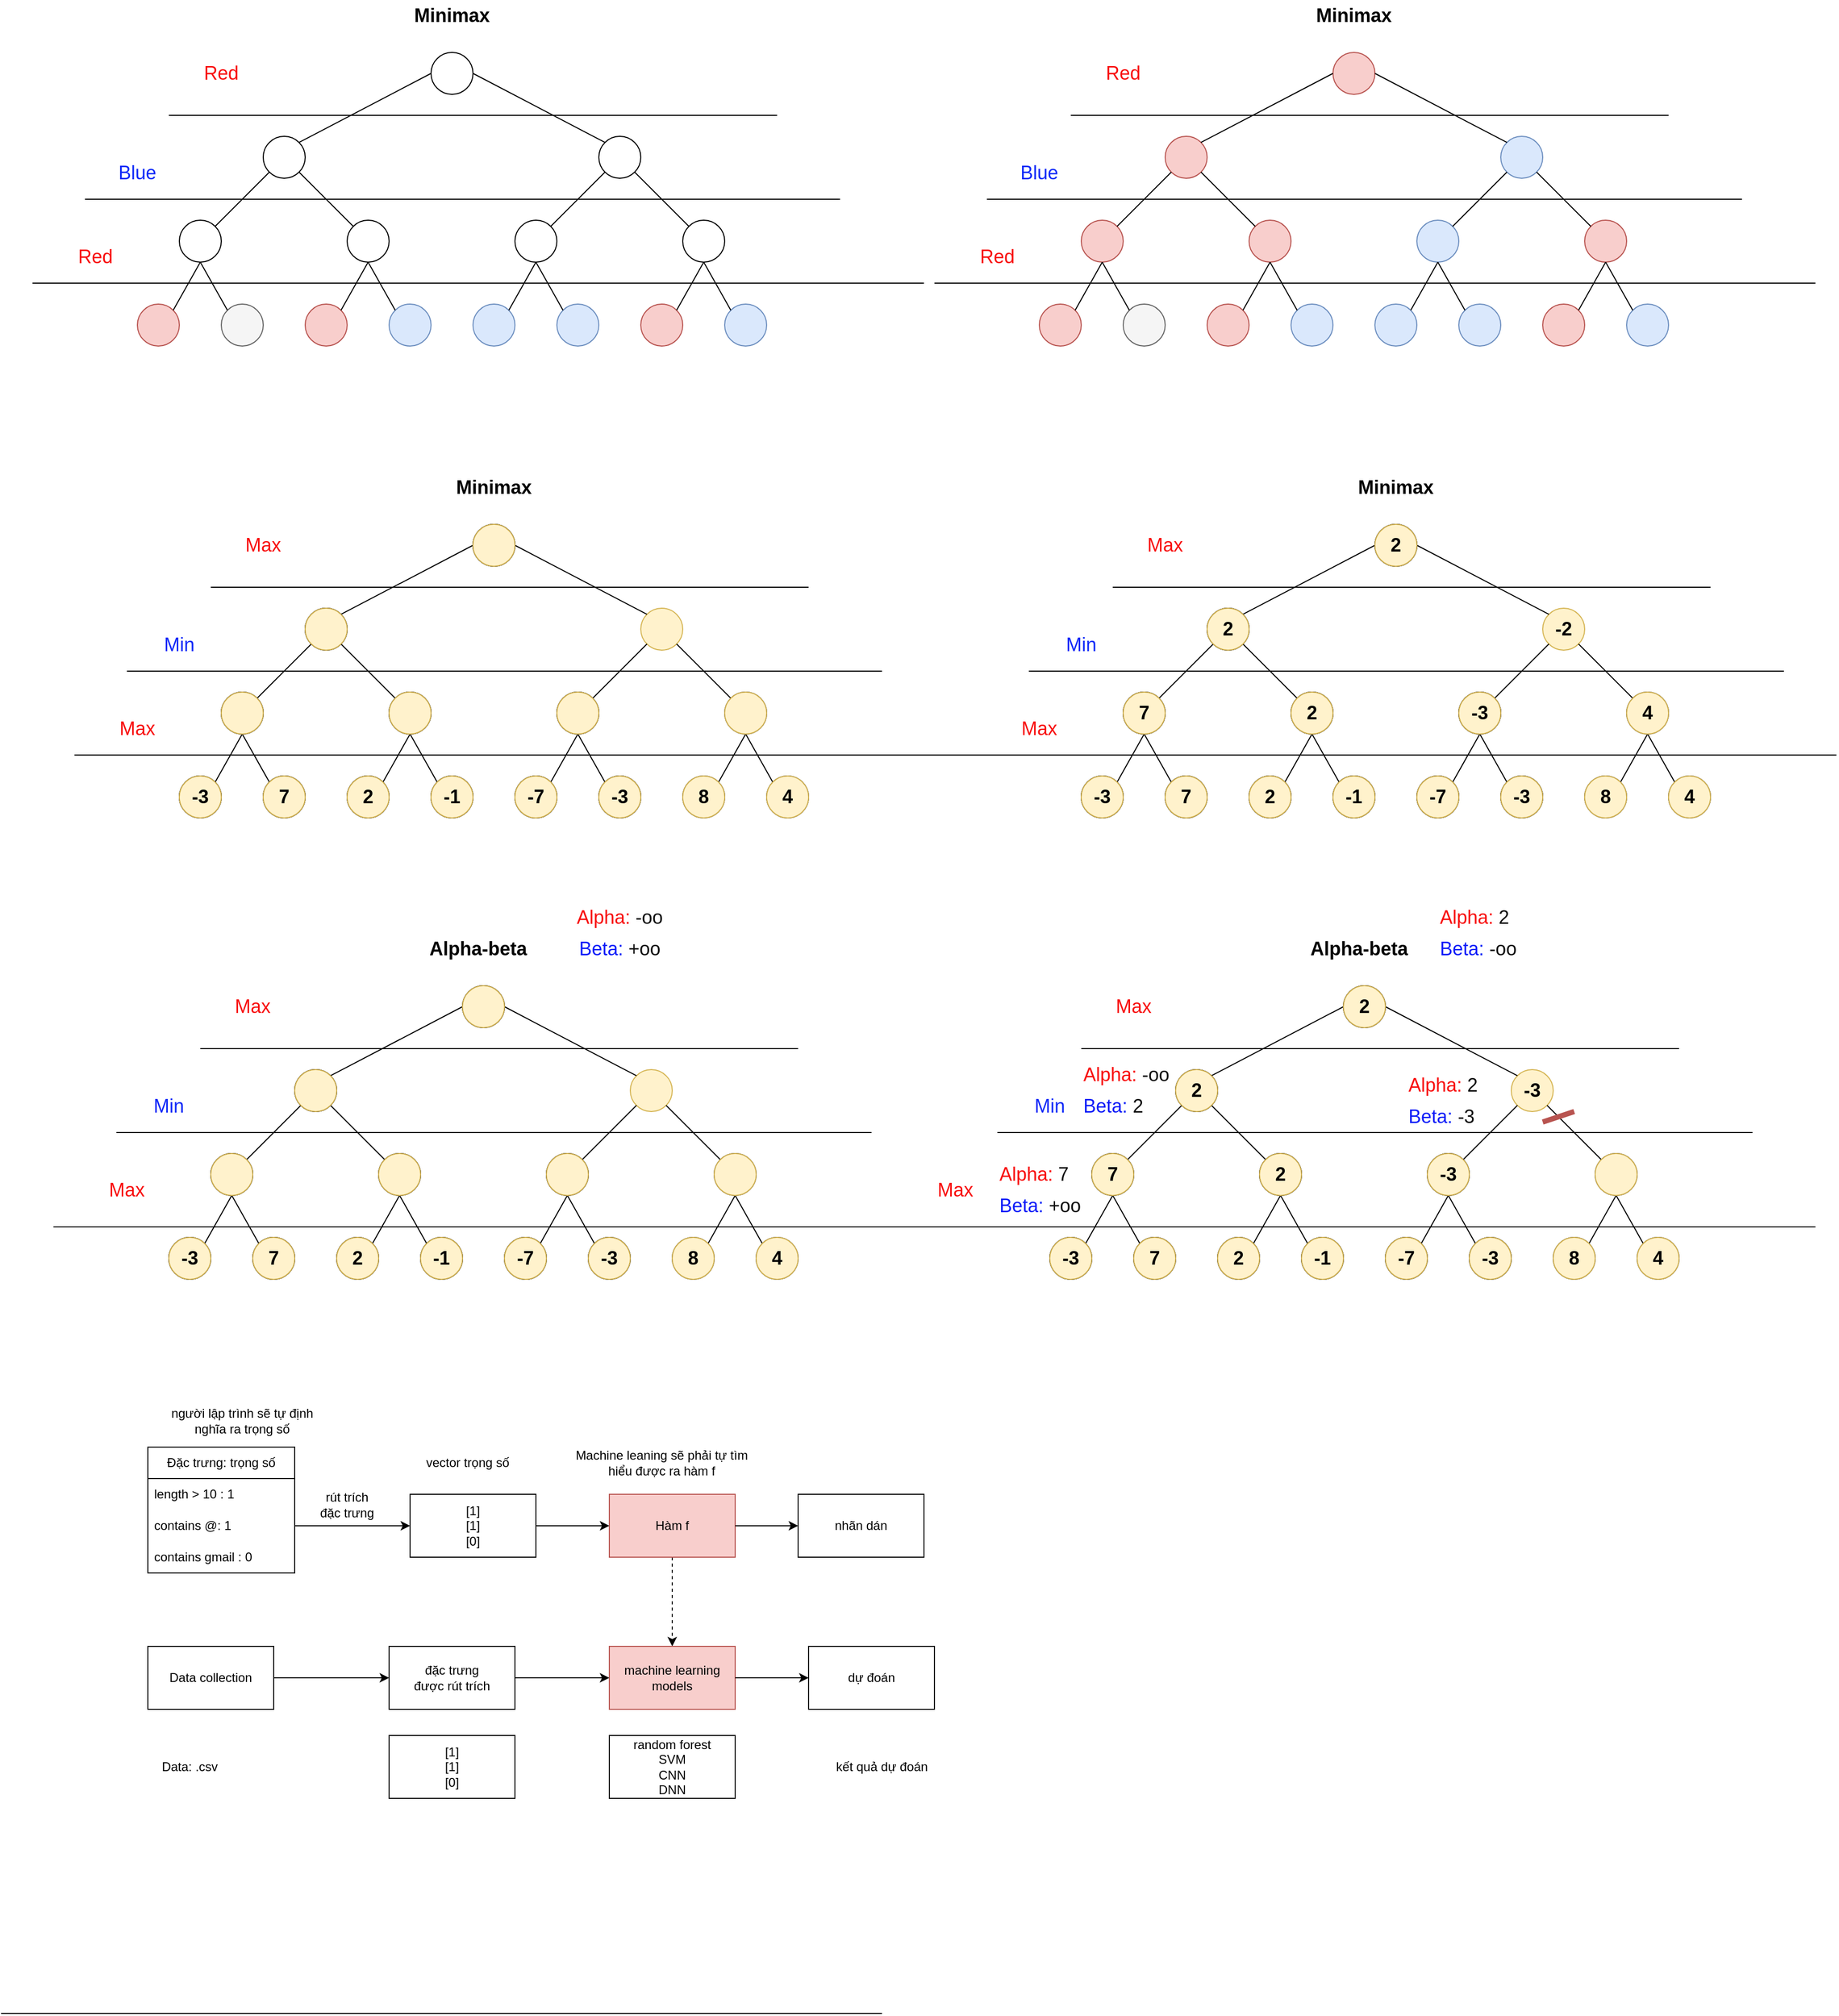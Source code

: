 <mxfile version="20.8.23" type="github">
  <diagram name="Page-1" id="tdkMUVKQRSvlwCYXkxpl">
    <mxGraphModel dx="1730" dy="484" grid="1" gridSize="10" guides="1" tooltips="1" connect="1" arrows="1" fold="1" page="1" pageScale="1" pageWidth="850" pageHeight="1100" math="0" shadow="0">
      <root>
        <mxCell id="0" />
        <mxCell id="1" parent="0" />
        <mxCell id="k-AtxNnL5Cw1fRX9omK2-8" value="" style="ellipse;whiteSpace=wrap;html=1;aspect=fixed;fillColor=#f8cecc;strokeColor=#b85450;" parent="1" vertex="1">
          <mxGeometry x="80" y="320" width="40" height="40" as="geometry" />
        </mxCell>
        <mxCell id="k-AtxNnL5Cw1fRX9omK2-46" value="" style="ellipse;whiteSpace=wrap;html=1;aspect=fixed;fillColor=#f5f5f5;fontColor=#333333;strokeColor=#666666;" parent="1" vertex="1">
          <mxGeometry x="160" y="320" width="40" height="40" as="geometry" />
        </mxCell>
        <mxCell id="k-AtxNnL5Cw1fRX9omK2-47" value="" style="ellipse;whiteSpace=wrap;html=1;aspect=fixed;fillColor=#f8cecc;strokeColor=#b85450;" parent="1" vertex="1">
          <mxGeometry x="240" y="320" width="40" height="40" as="geometry" />
        </mxCell>
        <mxCell id="k-AtxNnL5Cw1fRX9omK2-48" value="" style="ellipse;whiteSpace=wrap;html=1;aspect=fixed;fillColor=#dae8fc;strokeColor=#6c8ebf;" parent="1" vertex="1">
          <mxGeometry x="320" y="320" width="40" height="40" as="geometry" />
        </mxCell>
        <mxCell id="k-AtxNnL5Cw1fRX9omK2-49" value="" style="ellipse;whiteSpace=wrap;html=1;aspect=fixed;fillColor=#dae8fc;strokeColor=#6c8ebf;" parent="1" vertex="1">
          <mxGeometry x="400" y="320" width="40" height="40" as="geometry" />
        </mxCell>
        <mxCell id="k-AtxNnL5Cw1fRX9omK2-50" value="" style="ellipse;whiteSpace=wrap;html=1;aspect=fixed;fillColor=#dae8fc;strokeColor=#6c8ebf;" parent="1" vertex="1">
          <mxGeometry x="480" y="320" width="40" height="40" as="geometry" />
        </mxCell>
        <mxCell id="k-AtxNnL5Cw1fRX9omK2-51" value="" style="ellipse;whiteSpace=wrap;html=1;aspect=fixed;fillColor=#f8cecc;strokeColor=#b85450;fontColor=#f8cecc;" parent="1" vertex="1">
          <mxGeometry x="560" y="320" width="40" height="40" as="geometry" />
        </mxCell>
        <mxCell id="k-AtxNnL5Cw1fRX9omK2-52" value="" style="ellipse;whiteSpace=wrap;html=1;aspect=fixed;fillColor=#dae8fc;strokeColor=#6c8ebf;" parent="1" vertex="1">
          <mxGeometry x="640" y="320" width="40" height="40" as="geometry" />
        </mxCell>
        <mxCell id="k-AtxNnL5Cw1fRX9omK2-53" value="" style="ellipse;whiteSpace=wrap;html=1;aspect=fixed;" parent="1" vertex="1">
          <mxGeometry x="120" y="240" width="40" height="40" as="geometry" />
        </mxCell>
        <mxCell id="k-AtxNnL5Cw1fRX9omK2-54" value="" style="ellipse;whiteSpace=wrap;html=1;aspect=fixed;" parent="1" vertex="1">
          <mxGeometry x="280" y="240" width="40" height="40" as="geometry" />
        </mxCell>
        <mxCell id="k-AtxNnL5Cw1fRX9omK2-55" value="" style="ellipse;whiteSpace=wrap;html=1;aspect=fixed;" parent="1" vertex="1">
          <mxGeometry x="440" y="240" width="40" height="40" as="geometry" />
        </mxCell>
        <mxCell id="k-AtxNnL5Cw1fRX9omK2-56" value="" style="ellipse;whiteSpace=wrap;html=1;aspect=fixed;" parent="1" vertex="1">
          <mxGeometry x="600" y="240" width="40" height="40" as="geometry" />
        </mxCell>
        <mxCell id="k-AtxNnL5Cw1fRX9omK2-57" value="" style="ellipse;whiteSpace=wrap;html=1;aspect=fixed;" parent="1" vertex="1">
          <mxGeometry x="200" y="160" width="40" height="40" as="geometry" />
        </mxCell>
        <mxCell id="k-AtxNnL5Cw1fRX9omK2-58" value="" style="ellipse;whiteSpace=wrap;html=1;aspect=fixed;" parent="1" vertex="1">
          <mxGeometry x="520" y="160" width="40" height="40" as="geometry" />
        </mxCell>
        <mxCell id="k-AtxNnL5Cw1fRX9omK2-59" value="" style="ellipse;whiteSpace=wrap;html=1;aspect=fixed;" parent="1" vertex="1">
          <mxGeometry x="360" y="80" width="40" height="40" as="geometry" />
        </mxCell>
        <mxCell id="k-AtxNnL5Cw1fRX9omK2-60" value="" style="endArrow=none;html=1;rounded=0;exitX=1;exitY=0;exitDx=0;exitDy=0;entryX=0;entryY=0.5;entryDx=0;entryDy=0;" parent="1" source="k-AtxNnL5Cw1fRX9omK2-57" target="k-AtxNnL5Cw1fRX9omK2-59" edge="1">
          <mxGeometry width="50" height="50" relative="1" as="geometry">
            <mxPoint x="400" y="260" as="sourcePoint" />
            <mxPoint x="450" y="210" as="targetPoint" />
          </mxGeometry>
        </mxCell>
        <mxCell id="k-AtxNnL5Cw1fRX9omK2-62" value="" style="endArrow=none;html=1;rounded=0;exitX=0;exitY=0;exitDx=0;exitDy=0;entryX=1;entryY=0.5;entryDx=0;entryDy=0;" parent="1" source="k-AtxNnL5Cw1fRX9omK2-58" target="k-AtxNnL5Cw1fRX9omK2-59" edge="1">
          <mxGeometry width="50" height="50" relative="1" as="geometry">
            <mxPoint x="400" y="260" as="sourcePoint" />
            <mxPoint x="450" y="210" as="targetPoint" />
          </mxGeometry>
        </mxCell>
        <mxCell id="k-AtxNnL5Cw1fRX9omK2-63" value="" style="endArrow=none;html=1;rounded=0;exitX=1;exitY=0;exitDx=0;exitDy=0;entryX=0;entryY=1;entryDx=0;entryDy=0;" parent="1" source="k-AtxNnL5Cw1fRX9omK2-53" target="k-AtxNnL5Cw1fRX9omK2-57" edge="1">
          <mxGeometry width="50" height="50" relative="1" as="geometry">
            <mxPoint x="400" y="260" as="sourcePoint" />
            <mxPoint x="450" y="210" as="targetPoint" />
          </mxGeometry>
        </mxCell>
        <mxCell id="k-AtxNnL5Cw1fRX9omK2-64" value="" style="endArrow=none;html=1;rounded=0;exitX=1;exitY=1;exitDx=0;exitDy=0;entryX=0;entryY=0;entryDx=0;entryDy=0;" parent="1" source="k-AtxNnL5Cw1fRX9omK2-57" target="k-AtxNnL5Cw1fRX9omK2-54" edge="1">
          <mxGeometry width="50" height="50" relative="1" as="geometry">
            <mxPoint x="400" y="260" as="sourcePoint" />
            <mxPoint x="450" y="210" as="targetPoint" />
          </mxGeometry>
        </mxCell>
        <mxCell id="k-AtxNnL5Cw1fRX9omK2-65" value="" style="endArrow=none;html=1;rounded=0;entryX=0;entryY=1;entryDx=0;entryDy=0;exitX=1;exitY=0;exitDx=0;exitDy=0;" parent="1" source="k-AtxNnL5Cw1fRX9omK2-55" target="k-AtxNnL5Cw1fRX9omK2-58" edge="1">
          <mxGeometry width="50" height="50" relative="1" as="geometry">
            <mxPoint x="400" y="260" as="sourcePoint" />
            <mxPoint x="450" y="210" as="targetPoint" />
          </mxGeometry>
        </mxCell>
        <mxCell id="k-AtxNnL5Cw1fRX9omK2-66" value="" style="endArrow=none;html=1;rounded=0;entryX=1;entryY=1;entryDx=0;entryDy=0;exitX=0;exitY=0;exitDx=0;exitDy=0;" parent="1" source="k-AtxNnL5Cw1fRX9omK2-56" target="k-AtxNnL5Cw1fRX9omK2-58" edge="1">
          <mxGeometry width="50" height="50" relative="1" as="geometry">
            <mxPoint x="400" y="260" as="sourcePoint" />
            <mxPoint x="450" y="210" as="targetPoint" />
          </mxGeometry>
        </mxCell>
        <mxCell id="k-AtxNnL5Cw1fRX9omK2-67" value="" style="endArrow=none;html=1;rounded=0;exitX=1;exitY=0;exitDx=0;exitDy=0;entryX=0.5;entryY=1;entryDx=0;entryDy=0;" parent="1" source="k-AtxNnL5Cw1fRX9omK2-8" target="k-AtxNnL5Cw1fRX9omK2-53" edge="1">
          <mxGeometry width="50" height="50" relative="1" as="geometry">
            <mxPoint x="400" y="260" as="sourcePoint" />
            <mxPoint x="450" y="210" as="targetPoint" />
          </mxGeometry>
        </mxCell>
        <mxCell id="k-AtxNnL5Cw1fRX9omK2-68" value="" style="endArrow=none;html=1;rounded=0;exitX=0;exitY=0;exitDx=0;exitDy=0;entryX=0.5;entryY=1;entryDx=0;entryDy=0;" parent="1" source="k-AtxNnL5Cw1fRX9omK2-46" target="k-AtxNnL5Cw1fRX9omK2-53" edge="1">
          <mxGeometry width="50" height="50" relative="1" as="geometry">
            <mxPoint x="400" y="260" as="sourcePoint" />
            <mxPoint x="450" y="210" as="targetPoint" />
          </mxGeometry>
        </mxCell>
        <mxCell id="k-AtxNnL5Cw1fRX9omK2-69" value="" style="endArrow=none;html=1;rounded=0;exitX=0.5;exitY=1;exitDx=0;exitDy=0;entryX=1;entryY=0;entryDx=0;entryDy=0;" parent="1" source="k-AtxNnL5Cw1fRX9omK2-54" target="k-AtxNnL5Cw1fRX9omK2-47" edge="1">
          <mxGeometry width="50" height="50" relative="1" as="geometry">
            <mxPoint x="400" y="260" as="sourcePoint" />
            <mxPoint x="450" y="210" as="targetPoint" />
          </mxGeometry>
        </mxCell>
        <mxCell id="k-AtxNnL5Cw1fRX9omK2-70" value="" style="endArrow=none;html=1;rounded=0;exitX=0.5;exitY=1;exitDx=0;exitDy=0;entryX=0;entryY=0;entryDx=0;entryDy=0;" parent="1" source="k-AtxNnL5Cw1fRX9omK2-54" target="k-AtxNnL5Cw1fRX9omK2-48" edge="1">
          <mxGeometry width="50" height="50" relative="1" as="geometry">
            <mxPoint x="400" y="260" as="sourcePoint" />
            <mxPoint x="450" y="210" as="targetPoint" />
          </mxGeometry>
        </mxCell>
        <mxCell id="k-AtxNnL5Cw1fRX9omK2-71" value="" style="endArrow=none;html=1;rounded=0;exitX=0.5;exitY=1;exitDx=0;exitDy=0;entryX=0;entryY=0;entryDx=0;entryDy=0;" parent="1" source="k-AtxNnL5Cw1fRX9omK2-55" target="k-AtxNnL5Cw1fRX9omK2-50" edge="1">
          <mxGeometry width="50" height="50" relative="1" as="geometry">
            <mxPoint x="400" y="260" as="sourcePoint" />
            <mxPoint x="450" y="210" as="targetPoint" />
          </mxGeometry>
        </mxCell>
        <mxCell id="k-AtxNnL5Cw1fRX9omK2-72" value="" style="endArrow=none;html=1;rounded=0;exitX=1;exitY=0;exitDx=0;exitDy=0;entryX=0.5;entryY=1;entryDx=0;entryDy=0;" parent="1" source="k-AtxNnL5Cw1fRX9omK2-49" target="k-AtxNnL5Cw1fRX9omK2-55" edge="1">
          <mxGeometry width="50" height="50" relative="1" as="geometry">
            <mxPoint x="400" y="260" as="sourcePoint" />
            <mxPoint x="450" y="210" as="targetPoint" />
          </mxGeometry>
        </mxCell>
        <mxCell id="k-AtxNnL5Cw1fRX9omK2-73" value="" style="endArrow=none;html=1;rounded=0;exitX=0.5;exitY=1;exitDx=0;exitDy=0;entryX=1;entryY=0;entryDx=0;entryDy=0;" parent="1" source="k-AtxNnL5Cw1fRX9omK2-56" target="k-AtxNnL5Cw1fRX9omK2-51" edge="1">
          <mxGeometry width="50" height="50" relative="1" as="geometry">
            <mxPoint x="400" y="260" as="sourcePoint" />
            <mxPoint x="450" y="210" as="targetPoint" />
          </mxGeometry>
        </mxCell>
        <mxCell id="k-AtxNnL5Cw1fRX9omK2-74" value="" style="endArrow=none;html=1;rounded=0;exitX=0.5;exitY=1;exitDx=0;exitDy=0;entryX=0;entryY=0;entryDx=0;entryDy=0;" parent="1" source="k-AtxNnL5Cw1fRX9omK2-56" target="k-AtxNnL5Cw1fRX9omK2-52" edge="1">
          <mxGeometry width="50" height="50" relative="1" as="geometry">
            <mxPoint x="400" y="260" as="sourcePoint" />
            <mxPoint x="450" y="210" as="targetPoint" />
          </mxGeometry>
        </mxCell>
        <mxCell id="k-AtxNnL5Cw1fRX9omK2-75" value="Minimax" style="text;html=1;strokeColor=none;fillColor=none;align=center;verticalAlign=middle;whiteSpace=wrap;rounded=0;fontStyle=1;fontSize=18;" parent="1" vertex="1">
          <mxGeometry x="350" y="30" width="60" height="30" as="geometry" />
        </mxCell>
        <mxCell id="k-AtxNnL5Cw1fRX9omK2-76" value="" style="endArrow=none;html=1;rounded=0;fontSize=18;" parent="1" edge="1">
          <mxGeometry width="50" height="50" relative="1" as="geometry">
            <mxPoint x="110" y="140" as="sourcePoint" />
            <mxPoint x="690" y="140" as="targetPoint" />
          </mxGeometry>
        </mxCell>
        <mxCell id="k-AtxNnL5Cw1fRX9omK2-78" value="Red" style="text;html=1;align=center;verticalAlign=middle;whiteSpace=wrap;rounded=0;fontSize=18;fontColor=#f80d0d;" parent="1" vertex="1">
          <mxGeometry x="130" y="85" width="60" height="30" as="geometry" />
        </mxCell>
        <mxCell id="k-AtxNnL5Cw1fRX9omK2-79" value="Red" style="text;html=1;align=center;verticalAlign=middle;whiteSpace=wrap;rounded=0;fontSize=18;fontColor=#f80d0d;" parent="1" vertex="1">
          <mxGeometry x="10" y="260" width="60" height="30" as="geometry" />
        </mxCell>
        <mxCell id="k-AtxNnL5Cw1fRX9omK2-80" value="" style="endArrow=none;html=1;rounded=0;fontSize=18;" parent="1" edge="1">
          <mxGeometry width="50" height="50" relative="1" as="geometry">
            <mxPoint x="30" y="220" as="sourcePoint" />
            <mxPoint x="750" y="220" as="targetPoint" />
          </mxGeometry>
        </mxCell>
        <mxCell id="k-AtxNnL5Cw1fRX9omK2-81" value="" style="endArrow=none;html=1;rounded=0;fontSize=18;" parent="1" edge="1">
          <mxGeometry width="50" height="50" relative="1" as="geometry">
            <mxPoint x="-20" y="300" as="sourcePoint" />
            <mxPoint x="830" y="300" as="targetPoint" />
          </mxGeometry>
        </mxCell>
        <mxCell id="k-AtxNnL5Cw1fRX9omK2-82" value="&lt;font color=&quot;#0d28f8&quot;&gt;Blue&lt;/font&gt;" style="text;html=1;align=center;verticalAlign=middle;whiteSpace=wrap;rounded=0;fontSize=18;fontColor=#f80d0d;" parent="1" vertex="1">
          <mxGeometry x="50" y="180" width="60" height="30" as="geometry" />
        </mxCell>
        <mxCell id="k-AtxNnL5Cw1fRX9omK2-83" value="" style="ellipse;whiteSpace=wrap;html=1;aspect=fixed;fillColor=#f8cecc;strokeColor=#b85450;" parent="1" vertex="1">
          <mxGeometry x="940" y="320" width="40" height="40" as="geometry" />
        </mxCell>
        <mxCell id="k-AtxNnL5Cw1fRX9omK2-84" value="" style="ellipse;whiteSpace=wrap;html=1;aspect=fixed;fillColor=#f5f5f5;fontColor=#333333;strokeColor=#666666;" parent="1" vertex="1">
          <mxGeometry x="1020" y="320" width="40" height="40" as="geometry" />
        </mxCell>
        <mxCell id="k-AtxNnL5Cw1fRX9omK2-85" value="" style="ellipse;whiteSpace=wrap;html=1;aspect=fixed;fillColor=#f8cecc;strokeColor=#b85450;" parent="1" vertex="1">
          <mxGeometry x="1100" y="320" width="40" height="40" as="geometry" />
        </mxCell>
        <mxCell id="k-AtxNnL5Cw1fRX9omK2-86" value="" style="ellipse;whiteSpace=wrap;html=1;aspect=fixed;fillColor=#dae8fc;strokeColor=#6c8ebf;" parent="1" vertex="1">
          <mxGeometry x="1180" y="320" width="40" height="40" as="geometry" />
        </mxCell>
        <mxCell id="k-AtxNnL5Cw1fRX9omK2-87" value="" style="ellipse;whiteSpace=wrap;html=1;aspect=fixed;fillColor=#dae8fc;strokeColor=#6c8ebf;" parent="1" vertex="1">
          <mxGeometry x="1260" y="320" width="40" height="40" as="geometry" />
        </mxCell>
        <mxCell id="k-AtxNnL5Cw1fRX9omK2-88" value="" style="ellipse;whiteSpace=wrap;html=1;aspect=fixed;fillColor=#dae8fc;strokeColor=#6c8ebf;" parent="1" vertex="1">
          <mxGeometry x="1340" y="320" width="40" height="40" as="geometry" />
        </mxCell>
        <mxCell id="k-AtxNnL5Cw1fRX9omK2-89" value="" style="ellipse;whiteSpace=wrap;html=1;aspect=fixed;fillColor=#f8cecc;strokeColor=#b85450;fontColor=#f8cecc;" parent="1" vertex="1">
          <mxGeometry x="1420" y="320" width="40" height="40" as="geometry" />
        </mxCell>
        <mxCell id="k-AtxNnL5Cw1fRX9omK2-90" value="" style="ellipse;whiteSpace=wrap;html=1;aspect=fixed;fillColor=#dae8fc;strokeColor=#6c8ebf;" parent="1" vertex="1">
          <mxGeometry x="1500" y="320" width="40" height="40" as="geometry" />
        </mxCell>
        <mxCell id="k-AtxNnL5Cw1fRX9omK2-91" value="" style="ellipse;whiteSpace=wrap;html=1;aspect=fixed;fillColor=#f8cecc;strokeColor=#b85450;" parent="1" vertex="1">
          <mxGeometry x="980" y="240" width="40" height="40" as="geometry" />
        </mxCell>
        <mxCell id="k-AtxNnL5Cw1fRX9omK2-92" value="" style="ellipse;whiteSpace=wrap;html=1;aspect=fixed;fillColor=#f8cecc;strokeColor=#b85450;" parent="1" vertex="1">
          <mxGeometry x="1140" y="240" width="40" height="40" as="geometry" />
        </mxCell>
        <mxCell id="k-AtxNnL5Cw1fRX9omK2-93" value="" style="ellipse;whiteSpace=wrap;html=1;aspect=fixed;fillColor=#dae8fc;strokeColor=#6c8ebf;" parent="1" vertex="1">
          <mxGeometry x="1300" y="240" width="40" height="40" as="geometry" />
        </mxCell>
        <mxCell id="k-AtxNnL5Cw1fRX9omK2-94" value="" style="ellipse;whiteSpace=wrap;html=1;aspect=fixed;fillColor=#f8cecc;strokeColor=#b85450;" parent="1" vertex="1">
          <mxGeometry x="1460" y="240" width="40" height="40" as="geometry" />
        </mxCell>
        <mxCell id="k-AtxNnL5Cw1fRX9omK2-95" value="" style="ellipse;whiteSpace=wrap;html=1;aspect=fixed;fillColor=#f8cecc;strokeColor=#b85450;" parent="1" vertex="1">
          <mxGeometry x="1060" y="160" width="40" height="40" as="geometry" />
        </mxCell>
        <mxCell id="k-AtxNnL5Cw1fRX9omK2-96" value="" style="ellipse;whiteSpace=wrap;html=1;aspect=fixed;fillColor=#dae8fc;strokeColor=#6c8ebf;" parent="1" vertex="1">
          <mxGeometry x="1380" y="160" width="40" height="40" as="geometry" />
        </mxCell>
        <mxCell id="k-AtxNnL5Cw1fRX9omK2-97" value="" style="ellipse;whiteSpace=wrap;html=1;aspect=fixed;fillColor=#f8cecc;strokeColor=#b85450;" parent="1" vertex="1">
          <mxGeometry x="1220" y="80" width="40" height="40" as="geometry" />
        </mxCell>
        <mxCell id="k-AtxNnL5Cw1fRX9omK2-98" value="" style="endArrow=none;html=1;rounded=0;exitX=1;exitY=0;exitDx=0;exitDy=0;entryX=0;entryY=0.5;entryDx=0;entryDy=0;" parent="1" source="k-AtxNnL5Cw1fRX9omK2-95" target="k-AtxNnL5Cw1fRX9omK2-97" edge="1">
          <mxGeometry width="50" height="50" relative="1" as="geometry">
            <mxPoint x="1260" y="260" as="sourcePoint" />
            <mxPoint x="1310" y="210" as="targetPoint" />
          </mxGeometry>
        </mxCell>
        <mxCell id="k-AtxNnL5Cw1fRX9omK2-99" value="" style="endArrow=none;html=1;rounded=0;exitX=0;exitY=0;exitDx=0;exitDy=0;entryX=1;entryY=0.5;entryDx=0;entryDy=0;" parent="1" source="k-AtxNnL5Cw1fRX9omK2-96" target="k-AtxNnL5Cw1fRX9omK2-97" edge="1">
          <mxGeometry width="50" height="50" relative="1" as="geometry">
            <mxPoint x="1260" y="260" as="sourcePoint" />
            <mxPoint x="1310" y="210" as="targetPoint" />
          </mxGeometry>
        </mxCell>
        <mxCell id="k-AtxNnL5Cw1fRX9omK2-100" value="" style="endArrow=none;html=1;rounded=0;exitX=1;exitY=0;exitDx=0;exitDy=0;entryX=0;entryY=1;entryDx=0;entryDy=0;" parent="1" source="k-AtxNnL5Cw1fRX9omK2-91" target="k-AtxNnL5Cw1fRX9omK2-95" edge="1">
          <mxGeometry width="50" height="50" relative="1" as="geometry">
            <mxPoint x="1260" y="260" as="sourcePoint" />
            <mxPoint x="1310" y="210" as="targetPoint" />
          </mxGeometry>
        </mxCell>
        <mxCell id="k-AtxNnL5Cw1fRX9omK2-101" value="" style="endArrow=none;html=1;rounded=0;exitX=1;exitY=1;exitDx=0;exitDy=0;entryX=0;entryY=0;entryDx=0;entryDy=0;" parent="1" source="k-AtxNnL5Cw1fRX9omK2-95" target="k-AtxNnL5Cw1fRX9omK2-92" edge="1">
          <mxGeometry width="50" height="50" relative="1" as="geometry">
            <mxPoint x="1260" y="260" as="sourcePoint" />
            <mxPoint x="1310" y="210" as="targetPoint" />
          </mxGeometry>
        </mxCell>
        <mxCell id="k-AtxNnL5Cw1fRX9omK2-102" value="" style="endArrow=none;html=1;rounded=0;entryX=0;entryY=1;entryDx=0;entryDy=0;exitX=1;exitY=0;exitDx=0;exitDy=0;" parent="1" source="k-AtxNnL5Cw1fRX9omK2-93" target="k-AtxNnL5Cw1fRX9omK2-96" edge="1">
          <mxGeometry width="50" height="50" relative="1" as="geometry">
            <mxPoint x="1260" y="260" as="sourcePoint" />
            <mxPoint x="1310" y="210" as="targetPoint" />
          </mxGeometry>
        </mxCell>
        <mxCell id="k-AtxNnL5Cw1fRX9omK2-103" value="" style="endArrow=none;html=1;rounded=0;entryX=1;entryY=1;entryDx=0;entryDy=0;exitX=0;exitY=0;exitDx=0;exitDy=0;" parent="1" source="k-AtxNnL5Cw1fRX9omK2-94" target="k-AtxNnL5Cw1fRX9omK2-96" edge="1">
          <mxGeometry width="50" height="50" relative="1" as="geometry">
            <mxPoint x="1260" y="260" as="sourcePoint" />
            <mxPoint x="1310" y="210" as="targetPoint" />
          </mxGeometry>
        </mxCell>
        <mxCell id="k-AtxNnL5Cw1fRX9omK2-104" value="" style="endArrow=none;html=1;rounded=0;exitX=1;exitY=0;exitDx=0;exitDy=0;entryX=0.5;entryY=1;entryDx=0;entryDy=0;" parent="1" source="k-AtxNnL5Cw1fRX9omK2-83" target="k-AtxNnL5Cw1fRX9omK2-91" edge="1">
          <mxGeometry width="50" height="50" relative="1" as="geometry">
            <mxPoint x="1260" y="260" as="sourcePoint" />
            <mxPoint x="1310" y="210" as="targetPoint" />
          </mxGeometry>
        </mxCell>
        <mxCell id="k-AtxNnL5Cw1fRX9omK2-105" value="" style="endArrow=none;html=1;rounded=0;exitX=0;exitY=0;exitDx=0;exitDy=0;entryX=0.5;entryY=1;entryDx=0;entryDy=0;" parent="1" source="k-AtxNnL5Cw1fRX9omK2-84" target="k-AtxNnL5Cw1fRX9omK2-91" edge="1">
          <mxGeometry width="50" height="50" relative="1" as="geometry">
            <mxPoint x="1260" y="260" as="sourcePoint" />
            <mxPoint x="1310" y="210" as="targetPoint" />
          </mxGeometry>
        </mxCell>
        <mxCell id="k-AtxNnL5Cw1fRX9omK2-106" value="" style="endArrow=none;html=1;rounded=0;exitX=0.5;exitY=1;exitDx=0;exitDy=0;entryX=1;entryY=0;entryDx=0;entryDy=0;" parent="1" source="k-AtxNnL5Cw1fRX9omK2-92" target="k-AtxNnL5Cw1fRX9omK2-85" edge="1">
          <mxGeometry width="50" height="50" relative="1" as="geometry">
            <mxPoint x="1260" y="260" as="sourcePoint" />
            <mxPoint x="1310" y="210" as="targetPoint" />
          </mxGeometry>
        </mxCell>
        <mxCell id="k-AtxNnL5Cw1fRX9omK2-107" value="" style="endArrow=none;html=1;rounded=0;exitX=0.5;exitY=1;exitDx=0;exitDy=0;entryX=0;entryY=0;entryDx=0;entryDy=0;" parent="1" source="k-AtxNnL5Cw1fRX9omK2-92" target="k-AtxNnL5Cw1fRX9omK2-86" edge="1">
          <mxGeometry width="50" height="50" relative="1" as="geometry">
            <mxPoint x="1260" y="260" as="sourcePoint" />
            <mxPoint x="1310" y="210" as="targetPoint" />
          </mxGeometry>
        </mxCell>
        <mxCell id="k-AtxNnL5Cw1fRX9omK2-108" value="" style="endArrow=none;html=1;rounded=0;exitX=0.5;exitY=1;exitDx=0;exitDy=0;entryX=0;entryY=0;entryDx=0;entryDy=0;" parent="1" source="k-AtxNnL5Cw1fRX9omK2-93" target="k-AtxNnL5Cw1fRX9omK2-88" edge="1">
          <mxGeometry width="50" height="50" relative="1" as="geometry">
            <mxPoint x="1260" y="260" as="sourcePoint" />
            <mxPoint x="1310" y="210" as="targetPoint" />
          </mxGeometry>
        </mxCell>
        <mxCell id="k-AtxNnL5Cw1fRX9omK2-109" value="" style="endArrow=none;html=1;rounded=0;exitX=1;exitY=0;exitDx=0;exitDy=0;entryX=0.5;entryY=1;entryDx=0;entryDy=0;" parent="1" source="k-AtxNnL5Cw1fRX9omK2-87" target="k-AtxNnL5Cw1fRX9omK2-93" edge="1">
          <mxGeometry width="50" height="50" relative="1" as="geometry">
            <mxPoint x="1260" y="260" as="sourcePoint" />
            <mxPoint x="1310" y="210" as="targetPoint" />
          </mxGeometry>
        </mxCell>
        <mxCell id="k-AtxNnL5Cw1fRX9omK2-110" value="" style="endArrow=none;html=1;rounded=0;exitX=0.5;exitY=1;exitDx=0;exitDy=0;entryX=1;entryY=0;entryDx=0;entryDy=0;" parent="1" source="k-AtxNnL5Cw1fRX9omK2-94" target="k-AtxNnL5Cw1fRX9omK2-89" edge="1">
          <mxGeometry width="50" height="50" relative="1" as="geometry">
            <mxPoint x="1260" y="260" as="sourcePoint" />
            <mxPoint x="1310" y="210" as="targetPoint" />
          </mxGeometry>
        </mxCell>
        <mxCell id="k-AtxNnL5Cw1fRX9omK2-111" value="" style="endArrow=none;html=1;rounded=0;exitX=0.5;exitY=1;exitDx=0;exitDy=0;entryX=0;entryY=0;entryDx=0;entryDy=0;" parent="1" source="k-AtxNnL5Cw1fRX9omK2-94" target="k-AtxNnL5Cw1fRX9omK2-90" edge="1">
          <mxGeometry width="50" height="50" relative="1" as="geometry">
            <mxPoint x="1260" y="260" as="sourcePoint" />
            <mxPoint x="1310" y="210" as="targetPoint" />
          </mxGeometry>
        </mxCell>
        <mxCell id="k-AtxNnL5Cw1fRX9omK2-112" value="Minimax" style="text;html=1;strokeColor=none;fillColor=none;align=center;verticalAlign=middle;whiteSpace=wrap;rounded=0;fontStyle=1;fontSize=18;" parent="1" vertex="1">
          <mxGeometry x="1210" y="30" width="60" height="30" as="geometry" />
        </mxCell>
        <mxCell id="k-AtxNnL5Cw1fRX9omK2-113" value="" style="endArrow=none;html=1;rounded=0;fontSize=18;" parent="1" edge="1">
          <mxGeometry width="50" height="50" relative="1" as="geometry">
            <mxPoint x="970" y="140" as="sourcePoint" />
            <mxPoint x="1540" y="140" as="targetPoint" />
          </mxGeometry>
        </mxCell>
        <mxCell id="k-AtxNnL5Cw1fRX9omK2-114" value="Red" style="text;html=1;align=center;verticalAlign=middle;whiteSpace=wrap;rounded=0;fontSize=18;fontColor=#f80d0d;" parent="1" vertex="1">
          <mxGeometry x="990" y="85" width="60" height="30" as="geometry" />
        </mxCell>
        <mxCell id="k-AtxNnL5Cw1fRX9omK2-115" value="Red" style="text;html=1;align=center;verticalAlign=middle;whiteSpace=wrap;rounded=0;fontSize=18;fontColor=#f80d0d;" parent="1" vertex="1">
          <mxGeometry x="870" y="260" width="60" height="30" as="geometry" />
        </mxCell>
        <mxCell id="k-AtxNnL5Cw1fRX9omK2-116" value="" style="endArrow=none;html=1;rounded=0;fontSize=18;" parent="1" edge="1">
          <mxGeometry width="50" height="50" relative="1" as="geometry">
            <mxPoint x="890" y="220" as="sourcePoint" />
            <mxPoint x="1610" y="220" as="targetPoint" />
          </mxGeometry>
        </mxCell>
        <mxCell id="k-AtxNnL5Cw1fRX9omK2-117" value="" style="endArrow=none;html=1;rounded=0;fontSize=18;" parent="1" edge="1">
          <mxGeometry width="50" height="50" relative="1" as="geometry">
            <mxPoint x="840" y="300" as="sourcePoint" />
            <mxPoint x="1680" y="300" as="targetPoint" />
          </mxGeometry>
        </mxCell>
        <mxCell id="k-AtxNnL5Cw1fRX9omK2-118" value="&lt;font color=&quot;#0d28f8&quot;&gt;Blue&lt;/font&gt;" style="text;html=1;align=center;verticalAlign=middle;whiteSpace=wrap;rounded=0;fontSize=18;fontColor=#f80d0d;" parent="1" vertex="1">
          <mxGeometry x="910" y="180" width="60" height="30" as="geometry" />
        </mxCell>
        <mxCell id="k-AtxNnL5Cw1fRX9omK2-155" value="-3" style="ellipse;whiteSpace=wrap;html=1;aspect=fixed;fontSize=18;fontStyle=1" parent="1" vertex="1">
          <mxGeometry x="120" y="770" width="40" height="40" as="geometry" />
        </mxCell>
        <mxCell id="k-AtxNnL5Cw1fRX9omK2-156" value="&lt;b&gt;&lt;font style=&quot;font-size: 18px;&quot;&gt;7&lt;/font&gt;&lt;/b&gt;" style="ellipse;whiteSpace=wrap;html=1;aspect=fixed;" parent="1" vertex="1">
          <mxGeometry x="200" y="770" width="40" height="40" as="geometry" />
        </mxCell>
        <mxCell id="k-AtxNnL5Cw1fRX9omK2-157" value="2" style="ellipse;whiteSpace=wrap;html=1;aspect=fixed;fontSize=18;fontStyle=1" parent="1" vertex="1">
          <mxGeometry x="280" y="770" width="40" height="40" as="geometry" />
        </mxCell>
        <mxCell id="k-AtxNnL5Cw1fRX9omK2-158" value="-1" style="ellipse;whiteSpace=wrap;html=1;aspect=fixed;fontSize=18;fontStyle=1" parent="1" vertex="1">
          <mxGeometry x="360" y="770" width="40" height="40" as="geometry" />
        </mxCell>
        <mxCell id="k-AtxNnL5Cw1fRX9omK2-159" value="-7" style="ellipse;whiteSpace=wrap;html=1;aspect=fixed;fontSize=18;fontStyle=1" parent="1" vertex="1">
          <mxGeometry x="440" y="770" width="40" height="40" as="geometry" />
        </mxCell>
        <mxCell id="k-AtxNnL5Cw1fRX9omK2-160" value="-3" style="ellipse;whiteSpace=wrap;html=1;aspect=fixed;fontSize=18;fontStyle=1" parent="1" vertex="1">
          <mxGeometry x="520" y="770" width="40" height="40" as="geometry" />
        </mxCell>
        <mxCell id="k-AtxNnL5Cw1fRX9omK2-161" value="8" style="ellipse;whiteSpace=wrap;html=1;aspect=fixed;fontSize=18;fontStyle=1" parent="1" vertex="1">
          <mxGeometry x="600" y="770" width="40" height="40" as="geometry" />
        </mxCell>
        <mxCell id="k-AtxNnL5Cw1fRX9omK2-162" value="4" style="ellipse;whiteSpace=wrap;html=1;aspect=fixed;fontSize=18;fontStyle=1" parent="1" vertex="1">
          <mxGeometry x="680" y="770" width="40" height="40" as="geometry" />
        </mxCell>
        <mxCell id="k-AtxNnL5Cw1fRX9omK2-163" value="" style="ellipse;whiteSpace=wrap;html=1;aspect=fixed;" parent="1" vertex="1">
          <mxGeometry x="160" y="690" width="40" height="40" as="geometry" />
        </mxCell>
        <mxCell id="k-AtxNnL5Cw1fRX9omK2-164" value="" style="ellipse;whiteSpace=wrap;html=1;aspect=fixed;" parent="1" vertex="1">
          <mxGeometry x="320" y="690" width="40" height="40" as="geometry" />
        </mxCell>
        <mxCell id="k-AtxNnL5Cw1fRX9omK2-165" value="" style="ellipse;whiteSpace=wrap;html=1;aspect=fixed;" parent="1" vertex="1">
          <mxGeometry x="480" y="690" width="40" height="40" as="geometry" />
        </mxCell>
        <mxCell id="k-AtxNnL5Cw1fRX9omK2-166" value="" style="ellipse;whiteSpace=wrap;html=1;aspect=fixed;" parent="1" vertex="1">
          <mxGeometry x="640" y="690" width="40" height="40" as="geometry" />
        </mxCell>
        <mxCell id="k-AtxNnL5Cw1fRX9omK2-167" value="" style="ellipse;whiteSpace=wrap;html=1;aspect=fixed;" parent="1" vertex="1">
          <mxGeometry x="240" y="610" width="40" height="40" as="geometry" />
        </mxCell>
        <mxCell id="k-AtxNnL5Cw1fRX9omK2-168" value="" style="ellipse;whiteSpace=wrap;html=1;aspect=fixed;fillColor=#fff2cc;strokeColor=#d6b656;" parent="1" vertex="1">
          <mxGeometry x="560" y="610" width="40" height="40" as="geometry" />
        </mxCell>
        <mxCell id="k-AtxNnL5Cw1fRX9omK2-169" value="" style="ellipse;whiteSpace=wrap;html=1;aspect=fixed;" parent="1" vertex="1">
          <mxGeometry x="400" y="530" width="40" height="40" as="geometry" />
        </mxCell>
        <mxCell id="k-AtxNnL5Cw1fRX9omK2-170" value="" style="endArrow=none;html=1;rounded=0;exitX=1;exitY=0;exitDx=0;exitDy=0;entryX=0;entryY=0.5;entryDx=0;entryDy=0;" parent="1" source="k-AtxNnL5Cw1fRX9omK2-167" target="k-AtxNnL5Cw1fRX9omK2-169" edge="1">
          <mxGeometry width="50" height="50" relative="1" as="geometry">
            <mxPoint x="440" y="710" as="sourcePoint" />
            <mxPoint x="490" y="660" as="targetPoint" />
          </mxGeometry>
        </mxCell>
        <mxCell id="k-AtxNnL5Cw1fRX9omK2-171" value="" style="endArrow=none;html=1;rounded=0;exitX=0;exitY=0;exitDx=0;exitDy=0;entryX=1;entryY=0.5;entryDx=0;entryDy=0;" parent="1" source="k-AtxNnL5Cw1fRX9omK2-168" target="k-AtxNnL5Cw1fRX9omK2-169" edge="1">
          <mxGeometry width="50" height="50" relative="1" as="geometry">
            <mxPoint x="440" y="710" as="sourcePoint" />
            <mxPoint x="490" y="660" as="targetPoint" />
          </mxGeometry>
        </mxCell>
        <mxCell id="k-AtxNnL5Cw1fRX9omK2-172" value="" style="endArrow=none;html=1;rounded=0;exitX=1;exitY=0;exitDx=0;exitDy=0;entryX=0;entryY=1;entryDx=0;entryDy=0;" parent="1" source="k-AtxNnL5Cw1fRX9omK2-163" target="k-AtxNnL5Cw1fRX9omK2-167" edge="1">
          <mxGeometry width="50" height="50" relative="1" as="geometry">
            <mxPoint x="440" y="710" as="sourcePoint" />
            <mxPoint x="490" y="660" as="targetPoint" />
          </mxGeometry>
        </mxCell>
        <mxCell id="k-AtxNnL5Cw1fRX9omK2-173" value="" style="endArrow=none;html=1;rounded=0;exitX=1;exitY=1;exitDx=0;exitDy=0;entryX=0;entryY=0;entryDx=0;entryDy=0;" parent="1" source="k-AtxNnL5Cw1fRX9omK2-167" target="k-AtxNnL5Cw1fRX9omK2-164" edge="1">
          <mxGeometry width="50" height="50" relative="1" as="geometry">
            <mxPoint x="440" y="710" as="sourcePoint" />
            <mxPoint x="490" y="660" as="targetPoint" />
          </mxGeometry>
        </mxCell>
        <mxCell id="k-AtxNnL5Cw1fRX9omK2-174" value="" style="endArrow=none;html=1;rounded=0;entryX=0;entryY=1;entryDx=0;entryDy=0;exitX=1;exitY=0;exitDx=0;exitDy=0;" parent="1" source="k-AtxNnL5Cw1fRX9omK2-165" target="k-AtxNnL5Cw1fRX9omK2-168" edge="1">
          <mxGeometry width="50" height="50" relative="1" as="geometry">
            <mxPoint x="440" y="710" as="sourcePoint" />
            <mxPoint x="490" y="660" as="targetPoint" />
          </mxGeometry>
        </mxCell>
        <mxCell id="k-AtxNnL5Cw1fRX9omK2-175" value="" style="endArrow=none;html=1;rounded=0;entryX=1;entryY=1;entryDx=0;entryDy=0;exitX=0;exitY=0;exitDx=0;exitDy=0;" parent="1" source="k-AtxNnL5Cw1fRX9omK2-166" target="k-AtxNnL5Cw1fRX9omK2-168" edge="1">
          <mxGeometry width="50" height="50" relative="1" as="geometry">
            <mxPoint x="440" y="710" as="sourcePoint" />
            <mxPoint x="490" y="660" as="targetPoint" />
          </mxGeometry>
        </mxCell>
        <mxCell id="k-AtxNnL5Cw1fRX9omK2-176" value="" style="endArrow=none;html=1;rounded=0;exitX=1;exitY=0;exitDx=0;exitDy=0;entryX=0.5;entryY=1;entryDx=0;entryDy=0;" parent="1" source="k-AtxNnL5Cw1fRX9omK2-155" target="k-AtxNnL5Cw1fRX9omK2-163" edge="1">
          <mxGeometry width="50" height="50" relative="1" as="geometry">
            <mxPoint x="440" y="710" as="sourcePoint" />
            <mxPoint x="490" y="660" as="targetPoint" />
          </mxGeometry>
        </mxCell>
        <mxCell id="k-AtxNnL5Cw1fRX9omK2-177" value="" style="endArrow=none;html=1;rounded=0;exitX=0;exitY=0;exitDx=0;exitDy=0;entryX=0.5;entryY=1;entryDx=0;entryDy=0;" parent="1" source="k-AtxNnL5Cw1fRX9omK2-156" target="k-AtxNnL5Cw1fRX9omK2-163" edge="1">
          <mxGeometry width="50" height="50" relative="1" as="geometry">
            <mxPoint x="440" y="710" as="sourcePoint" />
            <mxPoint x="490" y="660" as="targetPoint" />
          </mxGeometry>
        </mxCell>
        <mxCell id="k-AtxNnL5Cw1fRX9omK2-178" value="" style="endArrow=none;html=1;rounded=0;exitX=0.5;exitY=1;exitDx=0;exitDy=0;entryX=1;entryY=0;entryDx=0;entryDy=0;" parent="1" source="k-AtxNnL5Cw1fRX9omK2-164" target="k-AtxNnL5Cw1fRX9omK2-157" edge="1">
          <mxGeometry width="50" height="50" relative="1" as="geometry">
            <mxPoint x="440" y="710" as="sourcePoint" />
            <mxPoint x="490" y="660" as="targetPoint" />
          </mxGeometry>
        </mxCell>
        <mxCell id="k-AtxNnL5Cw1fRX9omK2-179" value="" style="endArrow=none;html=1;rounded=0;exitX=0.5;exitY=1;exitDx=0;exitDy=0;entryX=0;entryY=0;entryDx=0;entryDy=0;" parent="1" source="k-AtxNnL5Cw1fRX9omK2-164" target="k-AtxNnL5Cw1fRX9omK2-158" edge="1">
          <mxGeometry width="50" height="50" relative="1" as="geometry">
            <mxPoint x="440" y="710" as="sourcePoint" />
            <mxPoint x="490" y="660" as="targetPoint" />
          </mxGeometry>
        </mxCell>
        <mxCell id="k-AtxNnL5Cw1fRX9omK2-180" value="" style="endArrow=none;html=1;rounded=0;exitX=0.5;exitY=1;exitDx=0;exitDy=0;entryX=0;entryY=0;entryDx=0;entryDy=0;" parent="1" source="k-AtxNnL5Cw1fRX9omK2-165" target="k-AtxNnL5Cw1fRX9omK2-160" edge="1">
          <mxGeometry width="50" height="50" relative="1" as="geometry">
            <mxPoint x="440" y="710" as="sourcePoint" />
            <mxPoint x="490" y="660" as="targetPoint" />
          </mxGeometry>
        </mxCell>
        <mxCell id="k-AtxNnL5Cw1fRX9omK2-181" value="" style="endArrow=none;html=1;rounded=0;exitX=1;exitY=0;exitDx=0;exitDy=0;entryX=0.5;entryY=1;entryDx=0;entryDy=0;" parent="1" source="k-AtxNnL5Cw1fRX9omK2-159" target="k-AtxNnL5Cw1fRX9omK2-165" edge="1">
          <mxGeometry width="50" height="50" relative="1" as="geometry">
            <mxPoint x="440" y="710" as="sourcePoint" />
            <mxPoint x="490" y="660" as="targetPoint" />
          </mxGeometry>
        </mxCell>
        <mxCell id="k-AtxNnL5Cw1fRX9omK2-182" value="" style="endArrow=none;html=1;rounded=0;exitX=0.5;exitY=1;exitDx=0;exitDy=0;entryX=1;entryY=0;entryDx=0;entryDy=0;" parent="1" source="k-AtxNnL5Cw1fRX9omK2-166" target="k-AtxNnL5Cw1fRX9omK2-161" edge="1">
          <mxGeometry width="50" height="50" relative="1" as="geometry">
            <mxPoint x="440" y="710" as="sourcePoint" />
            <mxPoint x="490" y="660" as="targetPoint" />
          </mxGeometry>
        </mxCell>
        <mxCell id="k-AtxNnL5Cw1fRX9omK2-183" value="" style="endArrow=none;html=1;rounded=0;exitX=0.5;exitY=1;exitDx=0;exitDy=0;entryX=0;entryY=0;entryDx=0;entryDy=0;" parent="1" source="k-AtxNnL5Cw1fRX9omK2-166" target="k-AtxNnL5Cw1fRX9omK2-162" edge="1">
          <mxGeometry width="50" height="50" relative="1" as="geometry">
            <mxPoint x="440" y="710" as="sourcePoint" />
            <mxPoint x="490" y="660" as="targetPoint" />
          </mxGeometry>
        </mxCell>
        <mxCell id="k-AtxNnL5Cw1fRX9omK2-184" value="Minimax" style="text;html=1;strokeColor=none;fillColor=none;align=center;verticalAlign=middle;whiteSpace=wrap;rounded=0;fontStyle=1;fontSize=18;" parent="1" vertex="1">
          <mxGeometry x="390" y="480" width="60" height="30" as="geometry" />
        </mxCell>
        <mxCell id="k-AtxNnL5Cw1fRX9omK2-185" value="" style="endArrow=none;html=1;rounded=0;fontSize=18;" parent="1" edge="1">
          <mxGeometry width="50" height="50" relative="1" as="geometry">
            <mxPoint x="150" y="590" as="sourcePoint" />
            <mxPoint x="720" y="590" as="targetPoint" />
          </mxGeometry>
        </mxCell>
        <mxCell id="k-AtxNnL5Cw1fRX9omK2-186" value="Max" style="text;html=1;align=center;verticalAlign=middle;whiteSpace=wrap;rounded=0;fontSize=18;fontColor=#f80d0d;" parent="1" vertex="1">
          <mxGeometry x="170" y="535" width="60" height="30" as="geometry" />
        </mxCell>
        <mxCell id="k-AtxNnL5Cw1fRX9omK2-187" value="Max" style="text;html=1;align=center;verticalAlign=middle;whiteSpace=wrap;rounded=0;fontSize=18;fontColor=#f80d0d;" parent="1" vertex="1">
          <mxGeometry x="50" y="710" width="60" height="30" as="geometry" />
        </mxCell>
        <mxCell id="k-AtxNnL5Cw1fRX9omK2-188" value="" style="endArrow=none;html=1;rounded=0;fontSize=18;" parent="1" edge="1">
          <mxGeometry width="50" height="50" relative="1" as="geometry">
            <mxPoint x="70" y="670" as="sourcePoint" />
            <mxPoint x="790" y="670" as="targetPoint" />
          </mxGeometry>
        </mxCell>
        <mxCell id="k-AtxNnL5Cw1fRX9omK2-189" value="" style="endArrow=none;html=1;rounded=0;fontSize=18;" parent="1" edge="1">
          <mxGeometry width="50" height="50" relative="1" as="geometry">
            <mxPoint x="20" y="750" as="sourcePoint" />
            <mxPoint x="860" y="750" as="targetPoint" />
          </mxGeometry>
        </mxCell>
        <mxCell id="k-AtxNnL5Cw1fRX9omK2-190" value="&lt;font color=&quot;#0d28f8&quot;&gt;Min&lt;/font&gt;" style="text;html=1;align=center;verticalAlign=middle;whiteSpace=wrap;rounded=0;fontSize=18;fontColor=#f80d0d;" parent="1" vertex="1">
          <mxGeometry x="90" y="630" width="60" height="30" as="geometry" />
        </mxCell>
        <mxCell id="k-AtxNnL5Cw1fRX9omK2-192" value="" style="ellipse;whiteSpace=wrap;html=1;aspect=fixed;" parent="1" vertex="1">
          <mxGeometry x="400" y="530" width="40" height="40" as="geometry" />
        </mxCell>
        <mxCell id="k-AtxNnL5Cw1fRX9omK2-193" value="" style="ellipse;whiteSpace=wrap;html=1;aspect=fixed;" parent="1" vertex="1">
          <mxGeometry x="240" y="610" width="40" height="40" as="geometry" />
        </mxCell>
        <mxCell id="k-AtxNnL5Cw1fRX9omK2-194" value="" style="ellipse;whiteSpace=wrap;html=1;aspect=fixed;" parent="1" vertex="1">
          <mxGeometry x="160" y="690" width="40" height="40" as="geometry" />
        </mxCell>
        <mxCell id="k-AtxNnL5Cw1fRX9omK2-195" value="" style="ellipse;whiteSpace=wrap;html=1;aspect=fixed;" parent="1" vertex="1">
          <mxGeometry x="320" y="690" width="40" height="40" as="geometry" />
        </mxCell>
        <mxCell id="k-AtxNnL5Cw1fRX9omK2-196" value="-3" style="ellipse;whiteSpace=wrap;html=1;aspect=fixed;fontSize=18;fontStyle=1" parent="1" vertex="1">
          <mxGeometry x="120" y="770" width="40" height="40" as="geometry" />
        </mxCell>
        <mxCell id="k-AtxNnL5Cw1fRX9omK2-197" value="&lt;b&gt;&lt;font style=&quot;font-size: 18px;&quot;&gt;7&lt;/font&gt;&lt;/b&gt;" style="ellipse;whiteSpace=wrap;html=1;aspect=fixed;" parent="1" vertex="1">
          <mxGeometry x="200" y="770" width="40" height="40" as="geometry" />
        </mxCell>
        <mxCell id="k-AtxNnL5Cw1fRX9omK2-198" value="2" style="ellipse;whiteSpace=wrap;html=1;aspect=fixed;fontSize=18;fontStyle=1" parent="1" vertex="1">
          <mxGeometry x="280" y="770" width="40" height="40" as="geometry" />
        </mxCell>
        <mxCell id="k-AtxNnL5Cw1fRX9omK2-199" value="-1" style="ellipse;whiteSpace=wrap;html=1;aspect=fixed;fontSize=18;fontStyle=1" parent="1" vertex="1">
          <mxGeometry x="360" y="770" width="40" height="40" as="geometry" />
        </mxCell>
        <mxCell id="k-AtxNnL5Cw1fRX9omK2-200" value="" style="ellipse;whiteSpace=wrap;html=1;aspect=fixed;" parent="1" vertex="1">
          <mxGeometry x="480" y="690" width="40" height="40" as="geometry" />
        </mxCell>
        <mxCell id="k-AtxNnL5Cw1fRX9omK2-201" value="-7" style="ellipse;whiteSpace=wrap;html=1;aspect=fixed;fontSize=18;fontStyle=1" parent="1" vertex="1">
          <mxGeometry x="440" y="770" width="40" height="40" as="geometry" />
        </mxCell>
        <mxCell id="k-AtxNnL5Cw1fRX9omK2-202" value="-3" style="ellipse;whiteSpace=wrap;html=1;aspect=fixed;fontSize=18;fontStyle=1" parent="1" vertex="1">
          <mxGeometry x="520" y="770" width="40" height="40" as="geometry" />
        </mxCell>
        <mxCell id="k-AtxNnL5Cw1fRX9omK2-203" value="" style="ellipse;whiteSpace=wrap;html=1;aspect=fixed;fillColor=#fff2cc;strokeColor=#d6b656;" parent="1" vertex="1">
          <mxGeometry x="400" y="530" width="40" height="40" as="geometry" />
        </mxCell>
        <mxCell id="k-AtxNnL5Cw1fRX9omK2-204" value="" style="ellipse;whiteSpace=wrap;html=1;aspect=fixed;fillColor=#fff2cc;strokeColor=#d6b656;" parent="1" vertex="1">
          <mxGeometry x="240" y="610" width="40" height="40" as="geometry" />
        </mxCell>
        <mxCell id="k-AtxNnL5Cw1fRX9omK2-205" value="" style="ellipse;whiteSpace=wrap;html=1;aspect=fixed;fillColor=#fff2cc;strokeColor=#d6b656;" parent="1" vertex="1">
          <mxGeometry x="160" y="690" width="40" height="40" as="geometry" />
        </mxCell>
        <mxCell id="k-AtxNnL5Cw1fRX9omK2-206" value="" style="ellipse;whiteSpace=wrap;html=1;aspect=fixed;fillColor=#fff2cc;strokeColor=#d6b656;" parent="1" vertex="1">
          <mxGeometry x="320" y="690" width="40" height="40" as="geometry" />
        </mxCell>
        <mxCell id="k-AtxNnL5Cw1fRX9omK2-207" value="-3" style="ellipse;whiteSpace=wrap;html=1;aspect=fixed;fontSize=18;fontStyle=1;fillColor=#fff2cc;strokeColor=#d6b656;" parent="1" vertex="1">
          <mxGeometry x="120" y="770" width="40" height="40" as="geometry" />
        </mxCell>
        <mxCell id="k-AtxNnL5Cw1fRX9omK2-208" value="&lt;b&gt;&lt;font style=&quot;font-size: 18px;&quot;&gt;7&lt;/font&gt;&lt;/b&gt;" style="ellipse;whiteSpace=wrap;html=1;aspect=fixed;fillColor=#fff2cc;strokeColor=#d6b656;" parent="1" vertex="1">
          <mxGeometry x="200" y="770" width="40" height="40" as="geometry" />
        </mxCell>
        <mxCell id="k-AtxNnL5Cw1fRX9omK2-209" value="2" style="ellipse;whiteSpace=wrap;html=1;aspect=fixed;fontSize=18;fontStyle=1;fillColor=#fff2cc;strokeColor=#d6b656;" parent="1" vertex="1">
          <mxGeometry x="280" y="770" width="40" height="40" as="geometry" />
        </mxCell>
        <mxCell id="k-AtxNnL5Cw1fRX9omK2-210" value="-1" style="ellipse;whiteSpace=wrap;html=1;aspect=fixed;fontSize=18;fontStyle=1;fillColor=#fff2cc;strokeColor=#d6b656;" parent="1" vertex="1">
          <mxGeometry x="360" y="770" width="40" height="40" as="geometry" />
        </mxCell>
        <mxCell id="k-AtxNnL5Cw1fRX9omK2-211" value="" style="ellipse;whiteSpace=wrap;html=1;aspect=fixed;fillColor=#fff2cc;strokeColor=#d6b656;" parent="1" vertex="1">
          <mxGeometry x="480" y="690" width="40" height="40" as="geometry" />
        </mxCell>
        <mxCell id="k-AtxNnL5Cw1fRX9omK2-212" value="-7" style="ellipse;whiteSpace=wrap;html=1;aspect=fixed;fontSize=18;fontStyle=1;fillColor=#fff2cc;strokeColor=#d6b656;" parent="1" vertex="1">
          <mxGeometry x="440" y="770" width="40" height="40" as="geometry" />
        </mxCell>
        <mxCell id="k-AtxNnL5Cw1fRX9omK2-213" value="-3" style="ellipse;whiteSpace=wrap;html=1;aspect=fixed;fontSize=18;fontStyle=1;fillColor=#fff2cc;strokeColor=#d6b656;" parent="1" vertex="1">
          <mxGeometry x="520" y="770" width="40" height="40" as="geometry" />
        </mxCell>
        <mxCell id="k-AtxNnL5Cw1fRX9omK2-214" value="" style="ellipse;whiteSpace=wrap;html=1;aspect=fixed;fillColor=#fff2cc;strokeColor=#d6b656;" parent="1" vertex="1">
          <mxGeometry x="640" y="690" width="40" height="40" as="geometry" />
        </mxCell>
        <mxCell id="k-AtxNnL5Cw1fRX9omK2-215" value="8" style="ellipse;whiteSpace=wrap;html=1;aspect=fixed;fontSize=18;fontStyle=1;fillColor=#fff2cc;strokeColor=#d6b656;" parent="1" vertex="1">
          <mxGeometry x="600" y="770" width="40" height="40" as="geometry" />
        </mxCell>
        <mxCell id="k-AtxNnL5Cw1fRX9omK2-216" value="4" style="ellipse;whiteSpace=wrap;html=1;aspect=fixed;fontSize=18;fontStyle=1;fillColor=#fff2cc;strokeColor=#d6b656;" parent="1" vertex="1">
          <mxGeometry x="680" y="770" width="40" height="40" as="geometry" />
        </mxCell>
        <mxCell id="k-AtxNnL5Cw1fRX9omK2-221" value="-3" style="ellipse;whiteSpace=wrap;html=1;aspect=fixed;fontSize=18;fontStyle=1" parent="1" vertex="1">
          <mxGeometry x="110" y="1210" width="40" height="40" as="geometry" />
        </mxCell>
        <mxCell id="k-AtxNnL5Cw1fRX9omK2-222" value="&lt;b&gt;&lt;font style=&quot;font-size: 18px;&quot;&gt;7&lt;/font&gt;&lt;/b&gt;" style="ellipse;whiteSpace=wrap;html=1;aspect=fixed;" parent="1" vertex="1">
          <mxGeometry x="190" y="1210" width="40" height="40" as="geometry" />
        </mxCell>
        <mxCell id="k-AtxNnL5Cw1fRX9omK2-223" value="2" style="ellipse;whiteSpace=wrap;html=1;aspect=fixed;fontSize=18;fontStyle=1" parent="1" vertex="1">
          <mxGeometry x="270" y="1210" width="40" height="40" as="geometry" />
        </mxCell>
        <mxCell id="k-AtxNnL5Cw1fRX9omK2-224" value="-1" style="ellipse;whiteSpace=wrap;html=1;aspect=fixed;fontSize=18;fontStyle=1" parent="1" vertex="1">
          <mxGeometry x="350" y="1210" width="40" height="40" as="geometry" />
        </mxCell>
        <mxCell id="k-AtxNnL5Cw1fRX9omK2-225" value="-7" style="ellipse;whiteSpace=wrap;html=1;aspect=fixed;fontSize=18;fontStyle=1" parent="1" vertex="1">
          <mxGeometry x="430" y="1210" width="40" height="40" as="geometry" />
        </mxCell>
        <mxCell id="k-AtxNnL5Cw1fRX9omK2-226" value="-3" style="ellipse;whiteSpace=wrap;html=1;aspect=fixed;fontSize=18;fontStyle=1" parent="1" vertex="1">
          <mxGeometry x="510" y="1210" width="40" height="40" as="geometry" />
        </mxCell>
        <mxCell id="k-AtxNnL5Cw1fRX9omK2-227" value="8" style="ellipse;whiteSpace=wrap;html=1;aspect=fixed;fontSize=18;fontStyle=1" parent="1" vertex="1">
          <mxGeometry x="590" y="1210" width="40" height="40" as="geometry" />
        </mxCell>
        <mxCell id="k-AtxNnL5Cw1fRX9omK2-228" value="4" style="ellipse;whiteSpace=wrap;html=1;aspect=fixed;fontSize=18;fontStyle=1" parent="1" vertex="1">
          <mxGeometry x="670" y="1210" width="40" height="40" as="geometry" />
        </mxCell>
        <mxCell id="k-AtxNnL5Cw1fRX9omK2-229" value="" style="ellipse;whiteSpace=wrap;html=1;aspect=fixed;" parent="1" vertex="1">
          <mxGeometry x="150" y="1130" width="40" height="40" as="geometry" />
        </mxCell>
        <mxCell id="k-AtxNnL5Cw1fRX9omK2-230" value="" style="ellipse;whiteSpace=wrap;html=1;aspect=fixed;" parent="1" vertex="1">
          <mxGeometry x="310" y="1130" width="40" height="40" as="geometry" />
        </mxCell>
        <mxCell id="k-AtxNnL5Cw1fRX9omK2-231" value="" style="ellipse;whiteSpace=wrap;html=1;aspect=fixed;" parent="1" vertex="1">
          <mxGeometry x="470" y="1130" width="40" height="40" as="geometry" />
        </mxCell>
        <mxCell id="k-AtxNnL5Cw1fRX9omK2-232" value="" style="ellipse;whiteSpace=wrap;html=1;aspect=fixed;" parent="1" vertex="1">
          <mxGeometry x="630" y="1130" width="40" height="40" as="geometry" />
        </mxCell>
        <mxCell id="k-AtxNnL5Cw1fRX9omK2-233" value="" style="ellipse;whiteSpace=wrap;html=1;aspect=fixed;" parent="1" vertex="1">
          <mxGeometry x="230" y="1050" width="40" height="40" as="geometry" />
        </mxCell>
        <mxCell id="k-AtxNnL5Cw1fRX9omK2-234" value="" style="ellipse;whiteSpace=wrap;html=1;aspect=fixed;fillColor=#fff2cc;strokeColor=#d6b656;" parent="1" vertex="1">
          <mxGeometry x="550" y="1050" width="40" height="40" as="geometry" />
        </mxCell>
        <mxCell id="k-AtxNnL5Cw1fRX9omK2-235" value="" style="ellipse;whiteSpace=wrap;html=1;aspect=fixed;" parent="1" vertex="1">
          <mxGeometry x="390" y="970" width="40" height="40" as="geometry" />
        </mxCell>
        <mxCell id="k-AtxNnL5Cw1fRX9omK2-236" value="" style="endArrow=none;html=1;rounded=0;exitX=1;exitY=0;exitDx=0;exitDy=0;entryX=0;entryY=0.5;entryDx=0;entryDy=0;" parent="1" source="k-AtxNnL5Cw1fRX9omK2-233" target="k-AtxNnL5Cw1fRX9omK2-235" edge="1">
          <mxGeometry width="50" height="50" relative="1" as="geometry">
            <mxPoint x="430" y="1150" as="sourcePoint" />
            <mxPoint x="480" y="1100" as="targetPoint" />
          </mxGeometry>
        </mxCell>
        <mxCell id="k-AtxNnL5Cw1fRX9omK2-237" value="" style="endArrow=none;html=1;rounded=0;exitX=0;exitY=0;exitDx=0;exitDy=0;entryX=1;entryY=0.5;entryDx=0;entryDy=0;" parent="1" source="k-AtxNnL5Cw1fRX9omK2-234" target="k-AtxNnL5Cw1fRX9omK2-235" edge="1">
          <mxGeometry width="50" height="50" relative="1" as="geometry">
            <mxPoint x="430" y="1150" as="sourcePoint" />
            <mxPoint x="480" y="1100" as="targetPoint" />
          </mxGeometry>
        </mxCell>
        <mxCell id="k-AtxNnL5Cw1fRX9omK2-238" value="" style="endArrow=none;html=1;rounded=0;exitX=1;exitY=0;exitDx=0;exitDy=0;entryX=0;entryY=1;entryDx=0;entryDy=0;" parent="1" source="k-AtxNnL5Cw1fRX9omK2-229" target="k-AtxNnL5Cw1fRX9omK2-233" edge="1">
          <mxGeometry width="50" height="50" relative="1" as="geometry">
            <mxPoint x="430" y="1150" as="sourcePoint" />
            <mxPoint x="480" y="1100" as="targetPoint" />
          </mxGeometry>
        </mxCell>
        <mxCell id="k-AtxNnL5Cw1fRX9omK2-239" value="" style="endArrow=none;html=1;rounded=0;exitX=1;exitY=1;exitDx=0;exitDy=0;entryX=0;entryY=0;entryDx=0;entryDy=0;" parent="1" source="k-AtxNnL5Cw1fRX9omK2-233" target="k-AtxNnL5Cw1fRX9omK2-230" edge="1">
          <mxGeometry width="50" height="50" relative="1" as="geometry">
            <mxPoint x="430" y="1150" as="sourcePoint" />
            <mxPoint x="480" y="1100" as="targetPoint" />
          </mxGeometry>
        </mxCell>
        <mxCell id="k-AtxNnL5Cw1fRX9omK2-240" value="" style="endArrow=none;html=1;rounded=0;entryX=0;entryY=1;entryDx=0;entryDy=0;exitX=1;exitY=0;exitDx=0;exitDy=0;" parent="1" source="k-AtxNnL5Cw1fRX9omK2-231" target="k-AtxNnL5Cw1fRX9omK2-234" edge="1">
          <mxGeometry width="50" height="50" relative="1" as="geometry">
            <mxPoint x="430" y="1150" as="sourcePoint" />
            <mxPoint x="480" y="1100" as="targetPoint" />
          </mxGeometry>
        </mxCell>
        <mxCell id="k-AtxNnL5Cw1fRX9omK2-241" value="" style="endArrow=none;html=1;rounded=0;entryX=1;entryY=1;entryDx=0;entryDy=0;exitX=0;exitY=0;exitDx=0;exitDy=0;" parent="1" source="k-AtxNnL5Cw1fRX9omK2-232" target="k-AtxNnL5Cw1fRX9omK2-234" edge="1">
          <mxGeometry width="50" height="50" relative="1" as="geometry">
            <mxPoint x="430" y="1150" as="sourcePoint" />
            <mxPoint x="480" y="1100" as="targetPoint" />
          </mxGeometry>
        </mxCell>
        <mxCell id="k-AtxNnL5Cw1fRX9omK2-242" value="" style="endArrow=none;html=1;rounded=0;exitX=1;exitY=0;exitDx=0;exitDy=0;entryX=0.5;entryY=1;entryDx=0;entryDy=0;" parent="1" source="k-AtxNnL5Cw1fRX9omK2-221" target="k-AtxNnL5Cw1fRX9omK2-229" edge="1">
          <mxGeometry width="50" height="50" relative="1" as="geometry">
            <mxPoint x="430" y="1150" as="sourcePoint" />
            <mxPoint x="480" y="1100" as="targetPoint" />
          </mxGeometry>
        </mxCell>
        <mxCell id="k-AtxNnL5Cw1fRX9omK2-243" value="" style="endArrow=none;html=1;rounded=0;exitX=0;exitY=0;exitDx=0;exitDy=0;entryX=0.5;entryY=1;entryDx=0;entryDy=0;" parent="1" source="k-AtxNnL5Cw1fRX9omK2-222" target="k-AtxNnL5Cw1fRX9omK2-229" edge="1">
          <mxGeometry width="50" height="50" relative="1" as="geometry">
            <mxPoint x="430" y="1150" as="sourcePoint" />
            <mxPoint x="480" y="1100" as="targetPoint" />
          </mxGeometry>
        </mxCell>
        <mxCell id="k-AtxNnL5Cw1fRX9omK2-244" value="" style="endArrow=none;html=1;rounded=0;exitX=0.5;exitY=1;exitDx=0;exitDy=0;entryX=1;entryY=0;entryDx=0;entryDy=0;" parent="1" source="k-AtxNnL5Cw1fRX9omK2-230" target="k-AtxNnL5Cw1fRX9omK2-223" edge="1">
          <mxGeometry width="50" height="50" relative="1" as="geometry">
            <mxPoint x="430" y="1150" as="sourcePoint" />
            <mxPoint x="480" y="1100" as="targetPoint" />
          </mxGeometry>
        </mxCell>
        <mxCell id="k-AtxNnL5Cw1fRX9omK2-245" value="" style="endArrow=none;html=1;rounded=0;exitX=0.5;exitY=1;exitDx=0;exitDy=0;entryX=0;entryY=0;entryDx=0;entryDy=0;" parent="1" source="k-AtxNnL5Cw1fRX9omK2-230" target="k-AtxNnL5Cw1fRX9omK2-224" edge="1">
          <mxGeometry width="50" height="50" relative="1" as="geometry">
            <mxPoint x="430" y="1150" as="sourcePoint" />
            <mxPoint x="480" y="1100" as="targetPoint" />
          </mxGeometry>
        </mxCell>
        <mxCell id="k-AtxNnL5Cw1fRX9omK2-246" value="" style="endArrow=none;html=1;rounded=0;exitX=0.5;exitY=1;exitDx=0;exitDy=0;entryX=0;entryY=0;entryDx=0;entryDy=0;" parent="1" source="k-AtxNnL5Cw1fRX9omK2-231" target="k-AtxNnL5Cw1fRX9omK2-226" edge="1">
          <mxGeometry width="50" height="50" relative="1" as="geometry">
            <mxPoint x="430" y="1150" as="sourcePoint" />
            <mxPoint x="480" y="1100" as="targetPoint" />
          </mxGeometry>
        </mxCell>
        <mxCell id="k-AtxNnL5Cw1fRX9omK2-247" value="" style="endArrow=none;html=1;rounded=0;exitX=1;exitY=0;exitDx=0;exitDy=0;entryX=0.5;entryY=1;entryDx=0;entryDy=0;" parent="1" source="k-AtxNnL5Cw1fRX9omK2-225" target="k-AtxNnL5Cw1fRX9omK2-231" edge="1">
          <mxGeometry width="50" height="50" relative="1" as="geometry">
            <mxPoint x="430" y="1150" as="sourcePoint" />
            <mxPoint x="480" y="1100" as="targetPoint" />
          </mxGeometry>
        </mxCell>
        <mxCell id="k-AtxNnL5Cw1fRX9omK2-248" value="" style="endArrow=none;html=1;rounded=0;exitX=0.5;exitY=1;exitDx=0;exitDy=0;entryX=1;entryY=0;entryDx=0;entryDy=0;" parent="1" source="k-AtxNnL5Cw1fRX9omK2-232" target="k-AtxNnL5Cw1fRX9omK2-227" edge="1">
          <mxGeometry width="50" height="50" relative="1" as="geometry">
            <mxPoint x="430" y="1150" as="sourcePoint" />
            <mxPoint x="480" y="1100" as="targetPoint" />
          </mxGeometry>
        </mxCell>
        <mxCell id="k-AtxNnL5Cw1fRX9omK2-249" value="" style="endArrow=none;html=1;rounded=0;exitX=0.5;exitY=1;exitDx=0;exitDy=0;entryX=0;entryY=0;entryDx=0;entryDy=0;" parent="1" source="k-AtxNnL5Cw1fRX9omK2-232" target="k-AtxNnL5Cw1fRX9omK2-228" edge="1">
          <mxGeometry width="50" height="50" relative="1" as="geometry">
            <mxPoint x="430" y="1150" as="sourcePoint" />
            <mxPoint x="480" y="1100" as="targetPoint" />
          </mxGeometry>
        </mxCell>
        <mxCell id="k-AtxNnL5Cw1fRX9omK2-250" value="Alpha-beta" style="text;html=1;strokeColor=none;fillColor=none;align=center;verticalAlign=middle;whiteSpace=wrap;rounded=0;fontStyle=1;fontSize=18;" parent="1" vertex="1">
          <mxGeometry x="350" y="920" width="110" height="30" as="geometry" />
        </mxCell>
        <mxCell id="k-AtxNnL5Cw1fRX9omK2-251" value="" style="endArrow=none;html=1;rounded=0;fontSize=18;" parent="1" edge="1">
          <mxGeometry width="50" height="50" relative="1" as="geometry">
            <mxPoint x="140" y="1030" as="sourcePoint" />
            <mxPoint x="710" y="1030" as="targetPoint" />
          </mxGeometry>
        </mxCell>
        <mxCell id="k-AtxNnL5Cw1fRX9omK2-252" value="Max" style="text;html=1;align=center;verticalAlign=middle;whiteSpace=wrap;rounded=0;fontSize=18;fontColor=#f80d0d;" parent="1" vertex="1">
          <mxGeometry x="160" y="975" width="60" height="30" as="geometry" />
        </mxCell>
        <mxCell id="k-AtxNnL5Cw1fRX9omK2-253" value="Max" style="text;html=1;align=center;verticalAlign=middle;whiteSpace=wrap;rounded=0;fontSize=18;fontColor=#f80d0d;" parent="1" vertex="1">
          <mxGeometry x="40" y="1150" width="60" height="30" as="geometry" />
        </mxCell>
        <mxCell id="k-AtxNnL5Cw1fRX9omK2-254" value="" style="endArrow=none;html=1;rounded=0;fontSize=18;" parent="1" edge="1">
          <mxGeometry width="50" height="50" relative="1" as="geometry">
            <mxPoint x="60" y="1110" as="sourcePoint" />
            <mxPoint x="780" y="1110" as="targetPoint" />
          </mxGeometry>
        </mxCell>
        <mxCell id="k-AtxNnL5Cw1fRX9omK2-255" value="&lt;font color=&quot;#0d28f8&quot;&gt;Min&lt;/font&gt;" style="text;html=1;align=center;verticalAlign=middle;whiteSpace=wrap;rounded=0;fontSize=18;fontColor=#f80d0d;" parent="1" vertex="1">
          <mxGeometry x="80" y="1070" width="60" height="30" as="geometry" />
        </mxCell>
        <mxCell id="k-AtxNnL5Cw1fRX9omK2-256" value="" style="ellipse;whiteSpace=wrap;html=1;aspect=fixed;" parent="1" vertex="1">
          <mxGeometry x="390" y="970" width="40" height="40" as="geometry" />
        </mxCell>
        <mxCell id="k-AtxNnL5Cw1fRX9omK2-257" value="" style="ellipse;whiteSpace=wrap;html=1;aspect=fixed;" parent="1" vertex="1">
          <mxGeometry x="230" y="1050" width="40" height="40" as="geometry" />
        </mxCell>
        <mxCell id="k-AtxNnL5Cw1fRX9omK2-258" value="" style="ellipse;whiteSpace=wrap;html=1;aspect=fixed;" parent="1" vertex="1">
          <mxGeometry x="150" y="1130" width="40" height="40" as="geometry" />
        </mxCell>
        <mxCell id="k-AtxNnL5Cw1fRX9omK2-259" value="" style="ellipse;whiteSpace=wrap;html=1;aspect=fixed;" parent="1" vertex="1">
          <mxGeometry x="310" y="1130" width="40" height="40" as="geometry" />
        </mxCell>
        <mxCell id="k-AtxNnL5Cw1fRX9omK2-260" value="-3" style="ellipse;whiteSpace=wrap;html=1;aspect=fixed;fontSize=18;fontStyle=1" parent="1" vertex="1">
          <mxGeometry x="110" y="1210" width="40" height="40" as="geometry" />
        </mxCell>
        <mxCell id="k-AtxNnL5Cw1fRX9omK2-261" value="&lt;b&gt;&lt;font style=&quot;font-size: 18px;&quot;&gt;7&lt;/font&gt;&lt;/b&gt;" style="ellipse;whiteSpace=wrap;html=1;aspect=fixed;" parent="1" vertex="1">
          <mxGeometry x="190" y="1210" width="40" height="40" as="geometry" />
        </mxCell>
        <mxCell id="k-AtxNnL5Cw1fRX9omK2-262" value="2" style="ellipse;whiteSpace=wrap;html=1;aspect=fixed;fontSize=18;fontStyle=1" parent="1" vertex="1">
          <mxGeometry x="270" y="1210" width="40" height="40" as="geometry" />
        </mxCell>
        <mxCell id="k-AtxNnL5Cw1fRX9omK2-263" value="-1" style="ellipse;whiteSpace=wrap;html=1;aspect=fixed;fontSize=18;fontStyle=1" parent="1" vertex="1">
          <mxGeometry x="350" y="1210" width="40" height="40" as="geometry" />
        </mxCell>
        <mxCell id="k-AtxNnL5Cw1fRX9omK2-264" value="" style="ellipse;whiteSpace=wrap;html=1;aspect=fixed;" parent="1" vertex="1">
          <mxGeometry x="470" y="1130" width="40" height="40" as="geometry" />
        </mxCell>
        <mxCell id="k-AtxNnL5Cw1fRX9omK2-265" value="-7" style="ellipse;whiteSpace=wrap;html=1;aspect=fixed;fontSize=18;fontStyle=1" parent="1" vertex="1">
          <mxGeometry x="430" y="1210" width="40" height="40" as="geometry" />
        </mxCell>
        <mxCell id="k-AtxNnL5Cw1fRX9omK2-266" value="-3" style="ellipse;whiteSpace=wrap;html=1;aspect=fixed;fontSize=18;fontStyle=1" parent="1" vertex="1">
          <mxGeometry x="510" y="1210" width="40" height="40" as="geometry" />
        </mxCell>
        <mxCell id="k-AtxNnL5Cw1fRX9omK2-267" value="" style="ellipse;whiteSpace=wrap;html=1;aspect=fixed;fillColor=#fff2cc;strokeColor=#d6b656;" parent="1" vertex="1">
          <mxGeometry x="390" y="970" width="40" height="40" as="geometry" />
        </mxCell>
        <mxCell id="k-AtxNnL5Cw1fRX9omK2-268" value="" style="ellipse;whiteSpace=wrap;html=1;aspect=fixed;fillColor=#fff2cc;strokeColor=#d6b656;" parent="1" vertex="1">
          <mxGeometry x="230" y="1050" width="40" height="40" as="geometry" />
        </mxCell>
        <mxCell id="k-AtxNnL5Cw1fRX9omK2-269" value="" style="ellipse;whiteSpace=wrap;html=1;aspect=fixed;fillColor=#fff2cc;strokeColor=#d6b656;" parent="1" vertex="1">
          <mxGeometry x="150" y="1130" width="40" height="40" as="geometry" />
        </mxCell>
        <mxCell id="k-AtxNnL5Cw1fRX9omK2-270" value="" style="ellipse;whiteSpace=wrap;html=1;aspect=fixed;fillColor=#fff2cc;strokeColor=#d6b656;" parent="1" vertex="1">
          <mxGeometry x="310" y="1130" width="40" height="40" as="geometry" />
        </mxCell>
        <mxCell id="k-AtxNnL5Cw1fRX9omK2-271" value="-3" style="ellipse;whiteSpace=wrap;html=1;aspect=fixed;fontSize=18;fontStyle=1;fillColor=#fff2cc;strokeColor=#d6b656;" parent="1" vertex="1">
          <mxGeometry x="110" y="1210" width="40" height="40" as="geometry" />
        </mxCell>
        <mxCell id="k-AtxNnL5Cw1fRX9omK2-272" value="&lt;b&gt;&lt;font style=&quot;font-size: 18px;&quot;&gt;7&lt;/font&gt;&lt;/b&gt;" style="ellipse;whiteSpace=wrap;html=1;aspect=fixed;fillColor=#fff2cc;strokeColor=#d6b656;" parent="1" vertex="1">
          <mxGeometry x="190" y="1210" width="40" height="40" as="geometry" />
        </mxCell>
        <mxCell id="k-AtxNnL5Cw1fRX9omK2-273" value="2" style="ellipse;whiteSpace=wrap;html=1;aspect=fixed;fontSize=18;fontStyle=1;fillColor=#fff2cc;strokeColor=#d6b656;" parent="1" vertex="1">
          <mxGeometry x="270" y="1210" width="40" height="40" as="geometry" />
        </mxCell>
        <mxCell id="k-AtxNnL5Cw1fRX9omK2-274" value="-1" style="ellipse;whiteSpace=wrap;html=1;aspect=fixed;fontSize=18;fontStyle=1;fillColor=#fff2cc;strokeColor=#d6b656;" parent="1" vertex="1">
          <mxGeometry x="350" y="1210" width="40" height="40" as="geometry" />
        </mxCell>
        <mxCell id="k-AtxNnL5Cw1fRX9omK2-275" value="" style="ellipse;whiteSpace=wrap;html=1;aspect=fixed;fillColor=#fff2cc;strokeColor=#d6b656;" parent="1" vertex="1">
          <mxGeometry x="470" y="1130" width="40" height="40" as="geometry" />
        </mxCell>
        <mxCell id="k-AtxNnL5Cw1fRX9omK2-276" value="-7" style="ellipse;whiteSpace=wrap;html=1;aspect=fixed;fontSize=18;fontStyle=1;fillColor=#fff2cc;strokeColor=#d6b656;" parent="1" vertex="1">
          <mxGeometry x="430" y="1210" width="40" height="40" as="geometry" />
        </mxCell>
        <mxCell id="k-AtxNnL5Cw1fRX9omK2-277" value="-3" style="ellipse;whiteSpace=wrap;html=1;aspect=fixed;fontSize=18;fontStyle=1;fillColor=#fff2cc;strokeColor=#d6b656;" parent="1" vertex="1">
          <mxGeometry x="510" y="1210" width="40" height="40" as="geometry" />
        </mxCell>
        <mxCell id="k-AtxNnL5Cw1fRX9omK2-278" value="" style="ellipse;whiteSpace=wrap;html=1;aspect=fixed;fillColor=#fff2cc;strokeColor=#d6b656;" parent="1" vertex="1">
          <mxGeometry x="630" y="1130" width="40" height="40" as="geometry" />
        </mxCell>
        <mxCell id="k-AtxNnL5Cw1fRX9omK2-279" value="8" style="ellipse;whiteSpace=wrap;html=1;aspect=fixed;fontSize=18;fontStyle=1;fillColor=#fff2cc;strokeColor=#d6b656;" parent="1" vertex="1">
          <mxGeometry x="590" y="1210" width="40" height="40" as="geometry" />
        </mxCell>
        <mxCell id="k-AtxNnL5Cw1fRX9omK2-280" value="4" style="ellipse;whiteSpace=wrap;html=1;aspect=fixed;fontSize=18;fontStyle=1;fillColor=#fff2cc;strokeColor=#d6b656;" parent="1" vertex="1">
          <mxGeometry x="670" y="1210" width="40" height="40" as="geometry" />
        </mxCell>
        <mxCell id="k-AtxNnL5Cw1fRX9omK2-281" value="" style="endArrow=none;html=1;rounded=0;fontSize=18;" parent="1" edge="1">
          <mxGeometry width="50" height="50" relative="1" as="geometry">
            <mxPoint x="-50" y="1950" as="sourcePoint" />
            <mxPoint x="790" y="1950" as="targetPoint" />
          </mxGeometry>
        </mxCell>
        <mxCell id="k-AtxNnL5Cw1fRX9omK2-282" value="" style="endArrow=none;html=1;rounded=0;fontSize=18;" parent="1" edge="1">
          <mxGeometry width="50" height="50" relative="1" as="geometry">
            <mxPoint y="1200" as="sourcePoint" />
            <mxPoint x="840" y="1200" as="targetPoint" />
          </mxGeometry>
        </mxCell>
        <mxCell id="k-AtxNnL5Cw1fRX9omK2-283" value="&lt;font color=&quot;#f80d0d&quot;&gt;Alpha: &lt;/font&gt;&lt;font color=&quot;#0f0f0f&quot;&gt;-oo&lt;/font&gt;" style="text;html=1;strokeColor=none;fillColor=none;align=center;verticalAlign=middle;whiteSpace=wrap;rounded=0;fontSize=18;fontColor=#0d28f8;" parent="1" vertex="1">
          <mxGeometry x="480" y="890" width="120" height="30" as="geometry" />
        </mxCell>
        <mxCell id="k-AtxNnL5Cw1fRX9omK2-284" value="&lt;font color=&quot;#0d1cf8&quot;&gt;Beta&lt;/font&gt;:&lt;font color=&quot;#f80d0d&quot;&gt;&amp;nbsp;&lt;/font&gt;&lt;font color=&quot;#0f0f0f&quot;&gt;+oo&lt;/font&gt;" style="text;html=1;strokeColor=none;fillColor=none;align=center;verticalAlign=middle;whiteSpace=wrap;rounded=0;fontSize=18;fontColor=#0d28f8;" parent="1" vertex="1">
          <mxGeometry x="480" y="920" width="120" height="30" as="geometry" />
        </mxCell>
        <mxCell id="k-AtxNnL5Cw1fRX9omK2-285" value="-3" style="ellipse;whiteSpace=wrap;html=1;aspect=fixed;fontSize=18;fontStyle=1" parent="1" vertex="1">
          <mxGeometry x="980" y="770" width="40" height="40" as="geometry" />
        </mxCell>
        <mxCell id="k-AtxNnL5Cw1fRX9omK2-286" value="&lt;b&gt;&lt;font style=&quot;font-size: 18px;&quot;&gt;7&lt;/font&gt;&lt;/b&gt;" style="ellipse;whiteSpace=wrap;html=1;aspect=fixed;" parent="1" vertex="1">
          <mxGeometry x="1060" y="770" width="40" height="40" as="geometry" />
        </mxCell>
        <mxCell id="k-AtxNnL5Cw1fRX9omK2-287" value="2" style="ellipse;whiteSpace=wrap;html=1;aspect=fixed;fontSize=18;fontStyle=1" parent="1" vertex="1">
          <mxGeometry x="1140" y="770" width="40" height="40" as="geometry" />
        </mxCell>
        <mxCell id="k-AtxNnL5Cw1fRX9omK2-288" value="-1" style="ellipse;whiteSpace=wrap;html=1;aspect=fixed;fontSize=18;fontStyle=1" parent="1" vertex="1">
          <mxGeometry x="1220" y="770" width="40" height="40" as="geometry" />
        </mxCell>
        <mxCell id="k-AtxNnL5Cw1fRX9omK2-289" value="-7" style="ellipse;whiteSpace=wrap;html=1;aspect=fixed;fontSize=18;fontStyle=1" parent="1" vertex="1">
          <mxGeometry x="1300" y="770" width="40" height="40" as="geometry" />
        </mxCell>
        <mxCell id="k-AtxNnL5Cw1fRX9omK2-290" value="-3" style="ellipse;whiteSpace=wrap;html=1;aspect=fixed;fontSize=18;fontStyle=1" parent="1" vertex="1">
          <mxGeometry x="1380" y="770" width="40" height="40" as="geometry" />
        </mxCell>
        <mxCell id="k-AtxNnL5Cw1fRX9omK2-291" value="8" style="ellipse;whiteSpace=wrap;html=1;aspect=fixed;fontSize=18;fontStyle=1" parent="1" vertex="1">
          <mxGeometry x="1460" y="770" width="40" height="40" as="geometry" />
        </mxCell>
        <mxCell id="k-AtxNnL5Cw1fRX9omK2-292" value="4" style="ellipse;whiteSpace=wrap;html=1;aspect=fixed;fontSize=18;fontStyle=1" parent="1" vertex="1">
          <mxGeometry x="1540" y="770" width="40" height="40" as="geometry" />
        </mxCell>
        <mxCell id="k-AtxNnL5Cw1fRX9omK2-293" value="" style="ellipse;whiteSpace=wrap;html=1;aspect=fixed;" parent="1" vertex="1">
          <mxGeometry x="1020" y="690" width="40" height="40" as="geometry" />
        </mxCell>
        <mxCell id="k-AtxNnL5Cw1fRX9omK2-294" value="" style="ellipse;whiteSpace=wrap;html=1;aspect=fixed;" parent="1" vertex="1">
          <mxGeometry x="1180" y="690" width="40" height="40" as="geometry" />
        </mxCell>
        <mxCell id="k-AtxNnL5Cw1fRX9omK2-295" value="" style="ellipse;whiteSpace=wrap;html=1;aspect=fixed;" parent="1" vertex="1">
          <mxGeometry x="1340" y="690" width="40" height="40" as="geometry" />
        </mxCell>
        <mxCell id="k-AtxNnL5Cw1fRX9omK2-296" value="" style="ellipse;whiteSpace=wrap;html=1;aspect=fixed;" parent="1" vertex="1">
          <mxGeometry x="1500" y="690" width="40" height="40" as="geometry" />
        </mxCell>
        <mxCell id="k-AtxNnL5Cw1fRX9omK2-297" value="" style="ellipse;whiteSpace=wrap;html=1;aspect=fixed;" parent="1" vertex="1">
          <mxGeometry x="1100" y="610" width="40" height="40" as="geometry" />
        </mxCell>
        <mxCell id="k-AtxNnL5Cw1fRX9omK2-298" value="-2" style="ellipse;whiteSpace=wrap;html=1;aspect=fixed;fillColor=#fff2cc;strokeColor=#d6b656;fontSize=18;fontStyle=1" parent="1" vertex="1">
          <mxGeometry x="1420" y="610" width="40" height="40" as="geometry" />
        </mxCell>
        <mxCell id="k-AtxNnL5Cw1fRX9omK2-299" value="" style="ellipse;whiteSpace=wrap;html=1;aspect=fixed;" parent="1" vertex="1">
          <mxGeometry x="1260" y="530" width="40" height="40" as="geometry" />
        </mxCell>
        <mxCell id="k-AtxNnL5Cw1fRX9omK2-300" value="" style="endArrow=none;html=1;rounded=0;exitX=1;exitY=0;exitDx=0;exitDy=0;entryX=0;entryY=0.5;entryDx=0;entryDy=0;" parent="1" source="k-AtxNnL5Cw1fRX9omK2-297" target="k-AtxNnL5Cw1fRX9omK2-299" edge="1">
          <mxGeometry width="50" height="50" relative="1" as="geometry">
            <mxPoint x="1300" y="710" as="sourcePoint" />
            <mxPoint x="1350" y="660" as="targetPoint" />
          </mxGeometry>
        </mxCell>
        <mxCell id="k-AtxNnL5Cw1fRX9omK2-301" value="" style="endArrow=none;html=1;rounded=0;exitX=0;exitY=0;exitDx=0;exitDy=0;entryX=1;entryY=0.5;entryDx=0;entryDy=0;" parent="1" source="k-AtxNnL5Cw1fRX9omK2-298" target="k-AtxNnL5Cw1fRX9omK2-299" edge="1">
          <mxGeometry width="50" height="50" relative="1" as="geometry">
            <mxPoint x="1300" y="710" as="sourcePoint" />
            <mxPoint x="1350" y="660" as="targetPoint" />
          </mxGeometry>
        </mxCell>
        <mxCell id="k-AtxNnL5Cw1fRX9omK2-302" value="" style="endArrow=none;html=1;rounded=0;exitX=1;exitY=0;exitDx=0;exitDy=0;entryX=0;entryY=1;entryDx=0;entryDy=0;" parent="1" source="k-AtxNnL5Cw1fRX9omK2-293" target="k-AtxNnL5Cw1fRX9omK2-297" edge="1">
          <mxGeometry width="50" height="50" relative="1" as="geometry">
            <mxPoint x="1300" y="710" as="sourcePoint" />
            <mxPoint x="1350" y="660" as="targetPoint" />
          </mxGeometry>
        </mxCell>
        <mxCell id="k-AtxNnL5Cw1fRX9omK2-303" value="" style="endArrow=none;html=1;rounded=0;exitX=1;exitY=1;exitDx=0;exitDy=0;entryX=0;entryY=0;entryDx=0;entryDy=0;" parent="1" source="k-AtxNnL5Cw1fRX9omK2-297" target="k-AtxNnL5Cw1fRX9omK2-294" edge="1">
          <mxGeometry width="50" height="50" relative="1" as="geometry">
            <mxPoint x="1300" y="710" as="sourcePoint" />
            <mxPoint x="1350" y="660" as="targetPoint" />
          </mxGeometry>
        </mxCell>
        <mxCell id="k-AtxNnL5Cw1fRX9omK2-304" value="" style="endArrow=none;html=1;rounded=0;entryX=0;entryY=1;entryDx=0;entryDy=0;exitX=1;exitY=0;exitDx=0;exitDy=0;" parent="1" source="k-AtxNnL5Cw1fRX9omK2-295" target="k-AtxNnL5Cw1fRX9omK2-298" edge="1">
          <mxGeometry width="50" height="50" relative="1" as="geometry">
            <mxPoint x="1300" y="710" as="sourcePoint" />
            <mxPoint x="1350" y="660" as="targetPoint" />
          </mxGeometry>
        </mxCell>
        <mxCell id="k-AtxNnL5Cw1fRX9omK2-305" value="" style="endArrow=none;html=1;rounded=0;entryX=1;entryY=1;entryDx=0;entryDy=0;exitX=0;exitY=0;exitDx=0;exitDy=0;" parent="1" source="k-AtxNnL5Cw1fRX9omK2-296" target="k-AtxNnL5Cw1fRX9omK2-298" edge="1">
          <mxGeometry width="50" height="50" relative="1" as="geometry">
            <mxPoint x="1300" y="710" as="sourcePoint" />
            <mxPoint x="1350" y="660" as="targetPoint" />
          </mxGeometry>
        </mxCell>
        <mxCell id="k-AtxNnL5Cw1fRX9omK2-306" value="" style="endArrow=none;html=1;rounded=0;exitX=1;exitY=0;exitDx=0;exitDy=0;entryX=0.5;entryY=1;entryDx=0;entryDy=0;" parent="1" source="k-AtxNnL5Cw1fRX9omK2-285" target="k-AtxNnL5Cw1fRX9omK2-293" edge="1">
          <mxGeometry width="50" height="50" relative="1" as="geometry">
            <mxPoint x="1300" y="710" as="sourcePoint" />
            <mxPoint x="1350" y="660" as="targetPoint" />
          </mxGeometry>
        </mxCell>
        <mxCell id="k-AtxNnL5Cw1fRX9omK2-307" value="" style="endArrow=none;html=1;rounded=0;exitX=0;exitY=0;exitDx=0;exitDy=0;entryX=0.5;entryY=1;entryDx=0;entryDy=0;" parent="1" source="k-AtxNnL5Cw1fRX9omK2-286" target="k-AtxNnL5Cw1fRX9omK2-293" edge="1">
          <mxGeometry width="50" height="50" relative="1" as="geometry">
            <mxPoint x="1300" y="710" as="sourcePoint" />
            <mxPoint x="1350" y="660" as="targetPoint" />
          </mxGeometry>
        </mxCell>
        <mxCell id="k-AtxNnL5Cw1fRX9omK2-308" value="" style="endArrow=none;html=1;rounded=0;exitX=0.5;exitY=1;exitDx=0;exitDy=0;entryX=1;entryY=0;entryDx=0;entryDy=0;" parent="1" source="k-AtxNnL5Cw1fRX9omK2-294" target="k-AtxNnL5Cw1fRX9omK2-287" edge="1">
          <mxGeometry width="50" height="50" relative="1" as="geometry">
            <mxPoint x="1300" y="710" as="sourcePoint" />
            <mxPoint x="1350" y="660" as="targetPoint" />
          </mxGeometry>
        </mxCell>
        <mxCell id="k-AtxNnL5Cw1fRX9omK2-309" value="" style="endArrow=none;html=1;rounded=0;exitX=0.5;exitY=1;exitDx=0;exitDy=0;entryX=0;entryY=0;entryDx=0;entryDy=0;" parent="1" source="k-AtxNnL5Cw1fRX9omK2-294" target="k-AtxNnL5Cw1fRX9omK2-288" edge="1">
          <mxGeometry width="50" height="50" relative="1" as="geometry">
            <mxPoint x="1300" y="710" as="sourcePoint" />
            <mxPoint x="1350" y="660" as="targetPoint" />
          </mxGeometry>
        </mxCell>
        <mxCell id="k-AtxNnL5Cw1fRX9omK2-310" value="" style="endArrow=none;html=1;rounded=0;exitX=0.5;exitY=1;exitDx=0;exitDy=0;entryX=0;entryY=0;entryDx=0;entryDy=0;" parent="1" source="k-AtxNnL5Cw1fRX9omK2-295" target="k-AtxNnL5Cw1fRX9omK2-290" edge="1">
          <mxGeometry width="50" height="50" relative="1" as="geometry">
            <mxPoint x="1300" y="710" as="sourcePoint" />
            <mxPoint x="1350" y="660" as="targetPoint" />
          </mxGeometry>
        </mxCell>
        <mxCell id="k-AtxNnL5Cw1fRX9omK2-311" value="" style="endArrow=none;html=1;rounded=0;exitX=1;exitY=0;exitDx=0;exitDy=0;entryX=0.5;entryY=1;entryDx=0;entryDy=0;" parent="1" source="k-AtxNnL5Cw1fRX9omK2-289" target="k-AtxNnL5Cw1fRX9omK2-295" edge="1">
          <mxGeometry width="50" height="50" relative="1" as="geometry">
            <mxPoint x="1300" y="710" as="sourcePoint" />
            <mxPoint x="1350" y="660" as="targetPoint" />
          </mxGeometry>
        </mxCell>
        <mxCell id="k-AtxNnL5Cw1fRX9omK2-312" value="" style="endArrow=none;html=1;rounded=0;exitX=0.5;exitY=1;exitDx=0;exitDy=0;entryX=1;entryY=0;entryDx=0;entryDy=0;" parent="1" source="k-AtxNnL5Cw1fRX9omK2-296" target="k-AtxNnL5Cw1fRX9omK2-291" edge="1">
          <mxGeometry width="50" height="50" relative="1" as="geometry">
            <mxPoint x="1300" y="710" as="sourcePoint" />
            <mxPoint x="1350" y="660" as="targetPoint" />
          </mxGeometry>
        </mxCell>
        <mxCell id="k-AtxNnL5Cw1fRX9omK2-313" value="" style="endArrow=none;html=1;rounded=0;exitX=0.5;exitY=1;exitDx=0;exitDy=0;entryX=0;entryY=0;entryDx=0;entryDy=0;" parent="1" source="k-AtxNnL5Cw1fRX9omK2-296" target="k-AtxNnL5Cw1fRX9omK2-292" edge="1">
          <mxGeometry width="50" height="50" relative="1" as="geometry">
            <mxPoint x="1300" y="710" as="sourcePoint" />
            <mxPoint x="1350" y="660" as="targetPoint" />
          </mxGeometry>
        </mxCell>
        <mxCell id="k-AtxNnL5Cw1fRX9omK2-314" value="Minimax" style="text;html=1;strokeColor=none;fillColor=none;align=center;verticalAlign=middle;whiteSpace=wrap;rounded=0;fontStyle=1;fontSize=18;" parent="1" vertex="1">
          <mxGeometry x="1250" y="480" width="60" height="30" as="geometry" />
        </mxCell>
        <mxCell id="k-AtxNnL5Cw1fRX9omK2-315" value="" style="endArrow=none;html=1;rounded=0;fontSize=18;" parent="1" edge="1">
          <mxGeometry width="50" height="50" relative="1" as="geometry">
            <mxPoint x="1010" y="590" as="sourcePoint" />
            <mxPoint x="1580" y="590" as="targetPoint" />
          </mxGeometry>
        </mxCell>
        <mxCell id="k-AtxNnL5Cw1fRX9omK2-316" value="Max" style="text;html=1;align=center;verticalAlign=middle;whiteSpace=wrap;rounded=0;fontSize=18;fontColor=#f80d0d;" parent="1" vertex="1">
          <mxGeometry x="1030" y="535" width="60" height="30" as="geometry" />
        </mxCell>
        <mxCell id="k-AtxNnL5Cw1fRX9omK2-317" value="Max" style="text;html=1;align=center;verticalAlign=middle;whiteSpace=wrap;rounded=0;fontSize=18;fontColor=#f80d0d;" parent="1" vertex="1">
          <mxGeometry x="910" y="710" width="60" height="30" as="geometry" />
        </mxCell>
        <mxCell id="k-AtxNnL5Cw1fRX9omK2-318" value="" style="endArrow=none;html=1;rounded=0;fontSize=18;" parent="1" edge="1">
          <mxGeometry width="50" height="50" relative="1" as="geometry">
            <mxPoint x="930" y="670" as="sourcePoint" />
            <mxPoint x="1650" y="670" as="targetPoint" />
          </mxGeometry>
        </mxCell>
        <mxCell id="k-AtxNnL5Cw1fRX9omK2-319" value="" style="endArrow=none;html=1;rounded=0;fontSize=18;" parent="1" edge="1">
          <mxGeometry width="50" height="50" relative="1" as="geometry">
            <mxPoint x="860" y="750" as="sourcePoint" />
            <mxPoint x="1700" y="750" as="targetPoint" />
          </mxGeometry>
        </mxCell>
        <mxCell id="k-AtxNnL5Cw1fRX9omK2-320" value="&lt;font color=&quot;#0d28f8&quot;&gt;Min&lt;/font&gt;" style="text;html=1;align=center;verticalAlign=middle;whiteSpace=wrap;rounded=0;fontSize=18;fontColor=#f80d0d;" parent="1" vertex="1">
          <mxGeometry x="950" y="630" width="60" height="30" as="geometry" />
        </mxCell>
        <mxCell id="k-AtxNnL5Cw1fRX9omK2-321" value="" style="ellipse;whiteSpace=wrap;html=1;aspect=fixed;" parent="1" vertex="1">
          <mxGeometry x="1260" y="530" width="40" height="40" as="geometry" />
        </mxCell>
        <mxCell id="k-AtxNnL5Cw1fRX9omK2-322" value="" style="ellipse;whiteSpace=wrap;html=1;aspect=fixed;" parent="1" vertex="1">
          <mxGeometry x="1100" y="610" width="40" height="40" as="geometry" />
        </mxCell>
        <mxCell id="k-AtxNnL5Cw1fRX9omK2-323" value="" style="ellipse;whiteSpace=wrap;html=1;aspect=fixed;" parent="1" vertex="1">
          <mxGeometry x="1020" y="690" width="40" height="40" as="geometry" />
        </mxCell>
        <mxCell id="k-AtxNnL5Cw1fRX9omK2-324" value="" style="ellipse;whiteSpace=wrap;html=1;aspect=fixed;" parent="1" vertex="1">
          <mxGeometry x="1180" y="690" width="40" height="40" as="geometry" />
        </mxCell>
        <mxCell id="k-AtxNnL5Cw1fRX9omK2-325" value="-3" style="ellipse;whiteSpace=wrap;html=1;aspect=fixed;fontSize=18;fontStyle=1" parent="1" vertex="1">
          <mxGeometry x="980" y="770" width="40" height="40" as="geometry" />
        </mxCell>
        <mxCell id="k-AtxNnL5Cw1fRX9omK2-326" value="&lt;b&gt;&lt;font style=&quot;font-size: 18px;&quot;&gt;7&lt;/font&gt;&lt;/b&gt;" style="ellipse;whiteSpace=wrap;html=1;aspect=fixed;" parent="1" vertex="1">
          <mxGeometry x="1060" y="770" width="40" height="40" as="geometry" />
        </mxCell>
        <mxCell id="k-AtxNnL5Cw1fRX9omK2-327" value="2" style="ellipse;whiteSpace=wrap;html=1;aspect=fixed;fontSize=18;fontStyle=1" parent="1" vertex="1">
          <mxGeometry x="1140" y="770" width="40" height="40" as="geometry" />
        </mxCell>
        <mxCell id="k-AtxNnL5Cw1fRX9omK2-328" value="-1" style="ellipse;whiteSpace=wrap;html=1;aspect=fixed;fontSize=18;fontStyle=1" parent="1" vertex="1">
          <mxGeometry x="1220" y="770" width="40" height="40" as="geometry" />
        </mxCell>
        <mxCell id="k-AtxNnL5Cw1fRX9omK2-329" value="" style="ellipse;whiteSpace=wrap;html=1;aspect=fixed;" parent="1" vertex="1">
          <mxGeometry x="1340" y="690" width="40" height="40" as="geometry" />
        </mxCell>
        <mxCell id="k-AtxNnL5Cw1fRX9omK2-330" value="-7" style="ellipse;whiteSpace=wrap;html=1;aspect=fixed;fontSize=18;fontStyle=1" parent="1" vertex="1">
          <mxGeometry x="1300" y="770" width="40" height="40" as="geometry" />
        </mxCell>
        <mxCell id="k-AtxNnL5Cw1fRX9omK2-331" value="-3" style="ellipse;whiteSpace=wrap;html=1;aspect=fixed;fontSize=18;fontStyle=1" parent="1" vertex="1">
          <mxGeometry x="1380" y="770" width="40" height="40" as="geometry" />
        </mxCell>
        <mxCell id="k-AtxNnL5Cw1fRX9omK2-332" value="2" style="ellipse;whiteSpace=wrap;html=1;aspect=fixed;fillColor=#fff2cc;strokeColor=#d6b656;fontSize=18;fontStyle=1" parent="1" vertex="1">
          <mxGeometry x="1260" y="530" width="40" height="40" as="geometry" />
        </mxCell>
        <mxCell id="k-AtxNnL5Cw1fRX9omK2-333" value="2" style="ellipse;whiteSpace=wrap;html=1;aspect=fixed;fillColor=#fff2cc;strokeColor=#d6b656;fontSize=18;fontStyle=1" parent="1" vertex="1">
          <mxGeometry x="1100" y="610" width="40" height="40" as="geometry" />
        </mxCell>
        <mxCell id="k-AtxNnL5Cw1fRX9omK2-334" value="7" style="ellipse;whiteSpace=wrap;html=1;aspect=fixed;fillColor=#fff2cc;strokeColor=#d6b656;fontSize=18;fontStyle=1" parent="1" vertex="1">
          <mxGeometry x="1020" y="690" width="40" height="40" as="geometry" />
        </mxCell>
        <mxCell id="k-AtxNnL5Cw1fRX9omK2-335" value="2" style="ellipse;whiteSpace=wrap;html=1;aspect=fixed;fillColor=#fff2cc;strokeColor=#d6b656;fontSize=18;fontStyle=1" parent="1" vertex="1">
          <mxGeometry x="1180" y="690" width="40" height="40" as="geometry" />
        </mxCell>
        <mxCell id="k-AtxNnL5Cw1fRX9omK2-336" value="-3" style="ellipse;whiteSpace=wrap;html=1;aspect=fixed;fontSize=18;fontStyle=1;fillColor=#fff2cc;strokeColor=#d6b656;" parent="1" vertex="1">
          <mxGeometry x="980" y="770" width="40" height="40" as="geometry" />
        </mxCell>
        <mxCell id="k-AtxNnL5Cw1fRX9omK2-337" value="&lt;b&gt;&lt;font style=&quot;font-size: 18px;&quot;&gt;7&lt;/font&gt;&lt;/b&gt;" style="ellipse;whiteSpace=wrap;html=1;aspect=fixed;fillColor=#fff2cc;strokeColor=#d6b656;" parent="1" vertex="1">
          <mxGeometry x="1060" y="770" width="40" height="40" as="geometry" />
        </mxCell>
        <mxCell id="k-AtxNnL5Cw1fRX9omK2-338" value="2" style="ellipse;whiteSpace=wrap;html=1;aspect=fixed;fontSize=18;fontStyle=1;fillColor=#fff2cc;strokeColor=#d6b656;" parent="1" vertex="1">
          <mxGeometry x="1140" y="770" width="40" height="40" as="geometry" />
        </mxCell>
        <mxCell id="k-AtxNnL5Cw1fRX9omK2-339" value="-1" style="ellipse;whiteSpace=wrap;html=1;aspect=fixed;fontSize=18;fontStyle=1;fillColor=#fff2cc;strokeColor=#d6b656;" parent="1" vertex="1">
          <mxGeometry x="1220" y="770" width="40" height="40" as="geometry" />
        </mxCell>
        <mxCell id="k-AtxNnL5Cw1fRX9omK2-340" value="-3" style="ellipse;whiteSpace=wrap;html=1;aspect=fixed;fillColor=#fff2cc;strokeColor=#d6b656;fontSize=18;fontStyle=1" parent="1" vertex="1">
          <mxGeometry x="1340" y="690" width="40" height="40" as="geometry" />
        </mxCell>
        <mxCell id="k-AtxNnL5Cw1fRX9omK2-341" value="-7" style="ellipse;whiteSpace=wrap;html=1;aspect=fixed;fontSize=18;fontStyle=1;fillColor=#fff2cc;strokeColor=#d6b656;" parent="1" vertex="1">
          <mxGeometry x="1300" y="770" width="40" height="40" as="geometry" />
        </mxCell>
        <mxCell id="k-AtxNnL5Cw1fRX9omK2-342" value="-3" style="ellipse;whiteSpace=wrap;html=1;aspect=fixed;fontSize=18;fontStyle=1;fillColor=#fff2cc;strokeColor=#d6b656;" parent="1" vertex="1">
          <mxGeometry x="1380" y="770" width="40" height="40" as="geometry" />
        </mxCell>
        <mxCell id="k-AtxNnL5Cw1fRX9omK2-343" value="4" style="ellipse;whiteSpace=wrap;html=1;aspect=fixed;fillColor=#fff2cc;strokeColor=#d6b656;fontSize=18;fontStyle=1" parent="1" vertex="1">
          <mxGeometry x="1500" y="690" width="40" height="40" as="geometry" />
        </mxCell>
        <mxCell id="k-AtxNnL5Cw1fRX9omK2-344" value="8" style="ellipse;whiteSpace=wrap;html=1;aspect=fixed;fontSize=18;fontStyle=1;fillColor=#fff2cc;strokeColor=#d6b656;" parent="1" vertex="1">
          <mxGeometry x="1460" y="770" width="40" height="40" as="geometry" />
        </mxCell>
        <mxCell id="k-AtxNnL5Cw1fRX9omK2-345" value="4" style="ellipse;whiteSpace=wrap;html=1;aspect=fixed;fontSize=18;fontStyle=1;fillColor=#fff2cc;strokeColor=#d6b656;" parent="1" vertex="1">
          <mxGeometry x="1540" y="770" width="40" height="40" as="geometry" />
        </mxCell>
        <mxCell id="k-AtxNnL5Cw1fRX9omK2-346" value="-3" style="ellipse;whiteSpace=wrap;html=1;aspect=fixed;fontSize=18;fontStyle=1" parent="1" vertex="1">
          <mxGeometry x="950" y="1210" width="40" height="40" as="geometry" />
        </mxCell>
        <mxCell id="k-AtxNnL5Cw1fRX9omK2-347" value="&lt;b&gt;&lt;font style=&quot;font-size: 18px;&quot;&gt;7&lt;/font&gt;&lt;/b&gt;" style="ellipse;whiteSpace=wrap;html=1;aspect=fixed;" parent="1" vertex="1">
          <mxGeometry x="1030" y="1210" width="40" height="40" as="geometry" />
        </mxCell>
        <mxCell id="k-AtxNnL5Cw1fRX9omK2-348" value="2" style="ellipse;whiteSpace=wrap;html=1;aspect=fixed;fontSize=18;fontStyle=1" parent="1" vertex="1">
          <mxGeometry x="1110" y="1210" width="40" height="40" as="geometry" />
        </mxCell>
        <mxCell id="k-AtxNnL5Cw1fRX9omK2-349" value="-1" style="ellipse;whiteSpace=wrap;html=1;aspect=fixed;fontSize=18;fontStyle=1" parent="1" vertex="1">
          <mxGeometry x="1190" y="1210" width="40" height="40" as="geometry" />
        </mxCell>
        <mxCell id="k-AtxNnL5Cw1fRX9omK2-350" value="-7" style="ellipse;whiteSpace=wrap;html=1;aspect=fixed;fontSize=18;fontStyle=1" parent="1" vertex="1">
          <mxGeometry x="1270" y="1210" width="40" height="40" as="geometry" />
        </mxCell>
        <mxCell id="k-AtxNnL5Cw1fRX9omK2-351" value="-3" style="ellipse;whiteSpace=wrap;html=1;aspect=fixed;fontSize=18;fontStyle=1" parent="1" vertex="1">
          <mxGeometry x="1350" y="1210" width="40" height="40" as="geometry" />
        </mxCell>
        <mxCell id="k-AtxNnL5Cw1fRX9omK2-352" value="8" style="ellipse;whiteSpace=wrap;html=1;aspect=fixed;fontSize=18;fontStyle=1" parent="1" vertex="1">
          <mxGeometry x="1430" y="1210" width="40" height="40" as="geometry" />
        </mxCell>
        <mxCell id="k-AtxNnL5Cw1fRX9omK2-353" value="4" style="ellipse;whiteSpace=wrap;html=1;aspect=fixed;fontSize=18;fontStyle=1" parent="1" vertex="1">
          <mxGeometry x="1510" y="1210" width="40" height="40" as="geometry" />
        </mxCell>
        <mxCell id="k-AtxNnL5Cw1fRX9omK2-354" value="" style="ellipse;whiteSpace=wrap;html=1;aspect=fixed;" parent="1" vertex="1">
          <mxGeometry x="990" y="1130" width="40" height="40" as="geometry" />
        </mxCell>
        <mxCell id="k-AtxNnL5Cw1fRX9omK2-355" value="" style="ellipse;whiteSpace=wrap;html=1;aspect=fixed;" parent="1" vertex="1">
          <mxGeometry x="1150" y="1130" width="40" height="40" as="geometry" />
        </mxCell>
        <mxCell id="k-AtxNnL5Cw1fRX9omK2-356" value="" style="ellipse;whiteSpace=wrap;html=1;aspect=fixed;" parent="1" vertex="1">
          <mxGeometry x="1310" y="1130" width="40" height="40" as="geometry" />
        </mxCell>
        <mxCell id="k-AtxNnL5Cw1fRX9omK2-357" value="" style="ellipse;whiteSpace=wrap;html=1;aspect=fixed;" parent="1" vertex="1">
          <mxGeometry x="1470" y="1130" width="40" height="40" as="geometry" />
        </mxCell>
        <mxCell id="k-AtxNnL5Cw1fRX9omK2-358" value="" style="ellipse;whiteSpace=wrap;html=1;aspect=fixed;" parent="1" vertex="1">
          <mxGeometry x="1070" y="1050" width="40" height="40" as="geometry" />
        </mxCell>
        <mxCell id="k-AtxNnL5Cw1fRX9omK2-359" value="-3" style="ellipse;whiteSpace=wrap;html=1;aspect=fixed;fillColor=#fff2cc;strokeColor=#d6b656;fontSize=18;fontStyle=1" parent="1" vertex="1">
          <mxGeometry x="1390" y="1050" width="40" height="40" as="geometry" />
        </mxCell>
        <mxCell id="k-AtxNnL5Cw1fRX9omK2-360" value="" style="ellipse;whiteSpace=wrap;html=1;aspect=fixed;" parent="1" vertex="1">
          <mxGeometry x="1230" y="970" width="40" height="40" as="geometry" />
        </mxCell>
        <mxCell id="k-AtxNnL5Cw1fRX9omK2-361" value="" style="endArrow=none;html=1;rounded=0;exitX=1;exitY=0;exitDx=0;exitDy=0;entryX=0;entryY=0.5;entryDx=0;entryDy=0;" parent="1" source="k-AtxNnL5Cw1fRX9omK2-358" target="k-AtxNnL5Cw1fRX9omK2-360" edge="1">
          <mxGeometry width="50" height="50" relative="1" as="geometry">
            <mxPoint x="1270" y="1150" as="sourcePoint" />
            <mxPoint x="1320" y="1100" as="targetPoint" />
          </mxGeometry>
        </mxCell>
        <mxCell id="k-AtxNnL5Cw1fRX9omK2-362" value="" style="endArrow=none;html=1;rounded=0;exitX=0;exitY=0;exitDx=0;exitDy=0;entryX=1;entryY=0.5;entryDx=0;entryDy=0;" parent="1" source="k-AtxNnL5Cw1fRX9omK2-359" target="k-AtxNnL5Cw1fRX9omK2-360" edge="1">
          <mxGeometry width="50" height="50" relative="1" as="geometry">
            <mxPoint x="1270" y="1150" as="sourcePoint" />
            <mxPoint x="1320" y="1100" as="targetPoint" />
          </mxGeometry>
        </mxCell>
        <mxCell id="k-AtxNnL5Cw1fRX9omK2-363" value="" style="endArrow=none;html=1;rounded=0;exitX=1;exitY=0;exitDx=0;exitDy=0;entryX=0;entryY=1;entryDx=0;entryDy=0;" parent="1" source="k-AtxNnL5Cw1fRX9omK2-354" target="k-AtxNnL5Cw1fRX9omK2-358" edge="1">
          <mxGeometry width="50" height="50" relative="1" as="geometry">
            <mxPoint x="1270" y="1150" as="sourcePoint" />
            <mxPoint x="1320" y="1100" as="targetPoint" />
          </mxGeometry>
        </mxCell>
        <mxCell id="k-AtxNnL5Cw1fRX9omK2-364" value="" style="endArrow=none;html=1;rounded=0;exitX=1;exitY=1;exitDx=0;exitDy=0;entryX=0;entryY=0;entryDx=0;entryDy=0;" parent="1" source="k-AtxNnL5Cw1fRX9omK2-358" target="k-AtxNnL5Cw1fRX9omK2-355" edge="1">
          <mxGeometry width="50" height="50" relative="1" as="geometry">
            <mxPoint x="1270" y="1150" as="sourcePoint" />
            <mxPoint x="1320" y="1100" as="targetPoint" />
          </mxGeometry>
        </mxCell>
        <mxCell id="k-AtxNnL5Cw1fRX9omK2-365" value="" style="endArrow=none;html=1;rounded=0;entryX=0;entryY=1;entryDx=0;entryDy=0;exitX=1;exitY=0;exitDx=0;exitDy=0;" parent="1" source="k-AtxNnL5Cw1fRX9omK2-356" target="k-AtxNnL5Cw1fRX9omK2-359" edge="1">
          <mxGeometry width="50" height="50" relative="1" as="geometry">
            <mxPoint x="1270" y="1150" as="sourcePoint" />
            <mxPoint x="1320" y="1100" as="targetPoint" />
          </mxGeometry>
        </mxCell>
        <mxCell id="k-AtxNnL5Cw1fRX9omK2-366" value="" style="endArrow=none;html=1;rounded=0;entryX=1;entryY=1;entryDx=0;entryDy=0;exitX=0;exitY=0;exitDx=0;exitDy=0;" parent="1" source="k-AtxNnL5Cw1fRX9omK2-357" target="k-AtxNnL5Cw1fRX9omK2-359" edge="1">
          <mxGeometry width="50" height="50" relative="1" as="geometry">
            <mxPoint x="1270" y="1150" as="sourcePoint" />
            <mxPoint x="1320" y="1100" as="targetPoint" />
          </mxGeometry>
        </mxCell>
        <mxCell id="k-AtxNnL5Cw1fRX9omK2-367" value="" style="endArrow=none;html=1;rounded=0;exitX=1;exitY=0;exitDx=0;exitDy=0;entryX=0.5;entryY=1;entryDx=0;entryDy=0;" parent="1" source="k-AtxNnL5Cw1fRX9omK2-346" target="k-AtxNnL5Cw1fRX9omK2-354" edge="1">
          <mxGeometry width="50" height="50" relative="1" as="geometry">
            <mxPoint x="1270" y="1150" as="sourcePoint" />
            <mxPoint x="1320" y="1100" as="targetPoint" />
          </mxGeometry>
        </mxCell>
        <mxCell id="k-AtxNnL5Cw1fRX9omK2-368" value="" style="endArrow=none;html=1;rounded=0;exitX=0;exitY=0;exitDx=0;exitDy=0;entryX=0.5;entryY=1;entryDx=0;entryDy=0;" parent="1" source="k-AtxNnL5Cw1fRX9omK2-347" target="k-AtxNnL5Cw1fRX9omK2-354" edge="1">
          <mxGeometry width="50" height="50" relative="1" as="geometry">
            <mxPoint x="1270" y="1150" as="sourcePoint" />
            <mxPoint x="1320" y="1100" as="targetPoint" />
          </mxGeometry>
        </mxCell>
        <mxCell id="k-AtxNnL5Cw1fRX9omK2-369" value="" style="endArrow=none;html=1;rounded=0;exitX=0.5;exitY=1;exitDx=0;exitDy=0;entryX=1;entryY=0;entryDx=0;entryDy=0;" parent="1" source="k-AtxNnL5Cw1fRX9omK2-355" target="k-AtxNnL5Cw1fRX9omK2-348" edge="1">
          <mxGeometry width="50" height="50" relative="1" as="geometry">
            <mxPoint x="1270" y="1150" as="sourcePoint" />
            <mxPoint x="1320" y="1100" as="targetPoint" />
          </mxGeometry>
        </mxCell>
        <mxCell id="k-AtxNnL5Cw1fRX9omK2-370" value="" style="endArrow=none;html=1;rounded=0;exitX=0.5;exitY=1;exitDx=0;exitDy=0;entryX=0;entryY=0;entryDx=0;entryDy=0;" parent="1" source="k-AtxNnL5Cw1fRX9omK2-355" target="k-AtxNnL5Cw1fRX9omK2-349" edge="1">
          <mxGeometry width="50" height="50" relative="1" as="geometry">
            <mxPoint x="1270" y="1150" as="sourcePoint" />
            <mxPoint x="1320" y="1100" as="targetPoint" />
          </mxGeometry>
        </mxCell>
        <mxCell id="k-AtxNnL5Cw1fRX9omK2-371" value="" style="endArrow=none;html=1;rounded=0;exitX=0.5;exitY=1;exitDx=0;exitDy=0;entryX=0;entryY=0;entryDx=0;entryDy=0;" parent="1" source="k-AtxNnL5Cw1fRX9omK2-356" target="k-AtxNnL5Cw1fRX9omK2-351" edge="1">
          <mxGeometry width="50" height="50" relative="1" as="geometry">
            <mxPoint x="1270" y="1150" as="sourcePoint" />
            <mxPoint x="1320" y="1100" as="targetPoint" />
          </mxGeometry>
        </mxCell>
        <mxCell id="k-AtxNnL5Cw1fRX9omK2-372" value="" style="endArrow=none;html=1;rounded=0;exitX=1;exitY=0;exitDx=0;exitDy=0;entryX=0.5;entryY=1;entryDx=0;entryDy=0;" parent="1" source="k-AtxNnL5Cw1fRX9omK2-350" target="k-AtxNnL5Cw1fRX9omK2-356" edge="1">
          <mxGeometry width="50" height="50" relative="1" as="geometry">
            <mxPoint x="1270" y="1150" as="sourcePoint" />
            <mxPoint x="1320" y="1100" as="targetPoint" />
          </mxGeometry>
        </mxCell>
        <mxCell id="k-AtxNnL5Cw1fRX9omK2-373" value="" style="endArrow=none;html=1;rounded=0;exitX=0.5;exitY=1;exitDx=0;exitDy=0;entryX=1;entryY=0;entryDx=0;entryDy=0;" parent="1" source="k-AtxNnL5Cw1fRX9omK2-357" target="k-AtxNnL5Cw1fRX9omK2-352" edge="1">
          <mxGeometry width="50" height="50" relative="1" as="geometry">
            <mxPoint x="1270" y="1150" as="sourcePoint" />
            <mxPoint x="1320" y="1100" as="targetPoint" />
          </mxGeometry>
        </mxCell>
        <mxCell id="k-AtxNnL5Cw1fRX9omK2-374" value="" style="endArrow=none;html=1;rounded=0;exitX=0.5;exitY=1;exitDx=0;exitDy=0;entryX=0;entryY=0;entryDx=0;entryDy=0;" parent="1" source="k-AtxNnL5Cw1fRX9omK2-357" target="k-AtxNnL5Cw1fRX9omK2-353" edge="1">
          <mxGeometry width="50" height="50" relative="1" as="geometry">
            <mxPoint x="1270" y="1150" as="sourcePoint" />
            <mxPoint x="1320" y="1100" as="targetPoint" />
          </mxGeometry>
        </mxCell>
        <mxCell id="k-AtxNnL5Cw1fRX9omK2-375" value="Alpha-beta" style="text;html=1;strokeColor=none;fillColor=none;align=center;verticalAlign=middle;whiteSpace=wrap;rounded=0;fontStyle=1;fontSize=18;" parent="1" vertex="1">
          <mxGeometry x="1190" y="920" width="110" height="30" as="geometry" />
        </mxCell>
        <mxCell id="k-AtxNnL5Cw1fRX9omK2-376" value="" style="endArrow=none;html=1;rounded=0;fontSize=18;" parent="1" edge="1">
          <mxGeometry width="50" height="50" relative="1" as="geometry">
            <mxPoint x="980" y="1030" as="sourcePoint" />
            <mxPoint x="1550" y="1030" as="targetPoint" />
          </mxGeometry>
        </mxCell>
        <mxCell id="k-AtxNnL5Cw1fRX9omK2-377" value="Max" style="text;html=1;align=center;verticalAlign=middle;whiteSpace=wrap;rounded=0;fontSize=18;fontColor=#f80d0d;" parent="1" vertex="1">
          <mxGeometry x="1000" y="975" width="60" height="30" as="geometry" />
        </mxCell>
        <mxCell id="k-AtxNnL5Cw1fRX9omK2-378" value="Max" style="text;html=1;align=center;verticalAlign=middle;whiteSpace=wrap;rounded=0;fontSize=18;fontColor=#f80d0d;" parent="1" vertex="1">
          <mxGeometry x="830" y="1150" width="60" height="30" as="geometry" />
        </mxCell>
        <mxCell id="k-AtxNnL5Cw1fRX9omK2-379" value="" style="endArrow=none;html=1;rounded=0;fontSize=18;" parent="1" edge="1">
          <mxGeometry width="50" height="50" relative="1" as="geometry">
            <mxPoint x="900" y="1110" as="sourcePoint" />
            <mxPoint x="1620" y="1110" as="targetPoint" />
          </mxGeometry>
        </mxCell>
        <mxCell id="k-AtxNnL5Cw1fRX9omK2-380" value="&lt;font color=&quot;#0d28f8&quot;&gt;Min&lt;/font&gt;" style="text;html=1;align=center;verticalAlign=middle;whiteSpace=wrap;rounded=0;fontSize=18;fontColor=#f80d0d;" parent="1" vertex="1">
          <mxGeometry x="920" y="1070" width="60" height="30" as="geometry" />
        </mxCell>
        <mxCell id="k-AtxNnL5Cw1fRX9omK2-381" value="" style="ellipse;whiteSpace=wrap;html=1;aspect=fixed;" parent="1" vertex="1">
          <mxGeometry x="1230" y="970" width="40" height="40" as="geometry" />
        </mxCell>
        <mxCell id="k-AtxNnL5Cw1fRX9omK2-382" value="" style="ellipse;whiteSpace=wrap;html=1;aspect=fixed;" parent="1" vertex="1">
          <mxGeometry x="1070" y="1050" width="40" height="40" as="geometry" />
        </mxCell>
        <mxCell id="k-AtxNnL5Cw1fRX9omK2-383" value="" style="ellipse;whiteSpace=wrap;html=1;aspect=fixed;" parent="1" vertex="1">
          <mxGeometry x="990" y="1130" width="40" height="40" as="geometry" />
        </mxCell>
        <mxCell id="k-AtxNnL5Cw1fRX9omK2-384" value="" style="ellipse;whiteSpace=wrap;html=1;aspect=fixed;" parent="1" vertex="1">
          <mxGeometry x="1150" y="1130" width="40" height="40" as="geometry" />
        </mxCell>
        <mxCell id="k-AtxNnL5Cw1fRX9omK2-385" value="-3" style="ellipse;whiteSpace=wrap;html=1;aspect=fixed;fontSize=18;fontStyle=1" parent="1" vertex="1">
          <mxGeometry x="950" y="1210" width="40" height="40" as="geometry" />
        </mxCell>
        <mxCell id="k-AtxNnL5Cw1fRX9omK2-386" value="&lt;b&gt;&lt;font style=&quot;font-size: 18px;&quot;&gt;7&lt;/font&gt;&lt;/b&gt;" style="ellipse;whiteSpace=wrap;html=1;aspect=fixed;" parent="1" vertex="1">
          <mxGeometry x="1030" y="1210" width="40" height="40" as="geometry" />
        </mxCell>
        <mxCell id="k-AtxNnL5Cw1fRX9omK2-387" value="2" style="ellipse;whiteSpace=wrap;html=1;aspect=fixed;fontSize=18;fontStyle=1" parent="1" vertex="1">
          <mxGeometry x="1110" y="1210" width="40" height="40" as="geometry" />
        </mxCell>
        <mxCell id="k-AtxNnL5Cw1fRX9omK2-388" value="-1" style="ellipse;whiteSpace=wrap;html=1;aspect=fixed;fontSize=18;fontStyle=1" parent="1" vertex="1">
          <mxGeometry x="1190" y="1210" width="40" height="40" as="geometry" />
        </mxCell>
        <mxCell id="k-AtxNnL5Cw1fRX9omK2-389" value="" style="ellipse;whiteSpace=wrap;html=1;aspect=fixed;" parent="1" vertex="1">
          <mxGeometry x="1310" y="1130" width="40" height="40" as="geometry" />
        </mxCell>
        <mxCell id="k-AtxNnL5Cw1fRX9omK2-390" value="-7" style="ellipse;whiteSpace=wrap;html=1;aspect=fixed;fontSize=18;fontStyle=1" parent="1" vertex="1">
          <mxGeometry x="1270" y="1210" width="40" height="40" as="geometry" />
        </mxCell>
        <mxCell id="k-AtxNnL5Cw1fRX9omK2-391" value="-3" style="ellipse;whiteSpace=wrap;html=1;aspect=fixed;fontSize=18;fontStyle=1" parent="1" vertex="1">
          <mxGeometry x="1350" y="1210" width="40" height="40" as="geometry" />
        </mxCell>
        <mxCell id="k-AtxNnL5Cw1fRX9omK2-392" value="2" style="ellipse;whiteSpace=wrap;html=1;aspect=fixed;fillColor=#fff2cc;strokeColor=#d6b656;fontSize=18;fontStyle=1" parent="1" vertex="1">
          <mxGeometry x="1230" y="970" width="40" height="40" as="geometry" />
        </mxCell>
        <mxCell id="k-AtxNnL5Cw1fRX9omK2-393" value="2" style="ellipse;whiteSpace=wrap;html=1;aspect=fixed;fillColor=#fff2cc;strokeColor=#d6b656;fontSize=18;fontStyle=1" parent="1" vertex="1">
          <mxGeometry x="1070" y="1050" width="40" height="40" as="geometry" />
        </mxCell>
        <mxCell id="k-AtxNnL5Cw1fRX9omK2-394" value="7" style="ellipse;whiteSpace=wrap;html=1;aspect=fixed;fillColor=#fff2cc;strokeColor=#d6b656;fontSize=18;fontStyle=1" parent="1" vertex="1">
          <mxGeometry x="990" y="1130" width="40" height="40" as="geometry" />
        </mxCell>
        <mxCell id="k-AtxNnL5Cw1fRX9omK2-395" value="2" style="ellipse;whiteSpace=wrap;html=1;aspect=fixed;fillColor=#fff2cc;strokeColor=#d6b656;fontSize=18;fontStyle=1" parent="1" vertex="1">
          <mxGeometry x="1150" y="1130" width="40" height="40" as="geometry" />
        </mxCell>
        <mxCell id="k-AtxNnL5Cw1fRX9omK2-396" value="-3" style="ellipse;whiteSpace=wrap;html=1;aspect=fixed;fontSize=18;fontStyle=1;fillColor=#fff2cc;strokeColor=#d6b656;" parent="1" vertex="1">
          <mxGeometry x="950" y="1210" width="40" height="40" as="geometry" />
        </mxCell>
        <mxCell id="k-AtxNnL5Cw1fRX9omK2-397" value="&lt;b&gt;&lt;font style=&quot;font-size: 18px;&quot;&gt;7&lt;/font&gt;&lt;/b&gt;" style="ellipse;whiteSpace=wrap;html=1;aspect=fixed;fillColor=#fff2cc;strokeColor=#d6b656;" parent="1" vertex="1">
          <mxGeometry x="1030" y="1210" width="40" height="40" as="geometry" />
        </mxCell>
        <mxCell id="k-AtxNnL5Cw1fRX9omK2-398" value="2" style="ellipse;whiteSpace=wrap;html=1;aspect=fixed;fontSize=18;fontStyle=1;fillColor=#fff2cc;strokeColor=#d6b656;" parent="1" vertex="1">
          <mxGeometry x="1110" y="1210" width="40" height="40" as="geometry" />
        </mxCell>
        <mxCell id="k-AtxNnL5Cw1fRX9omK2-399" value="-1" style="ellipse;whiteSpace=wrap;html=1;aspect=fixed;fontSize=18;fontStyle=1;fillColor=#fff2cc;strokeColor=#d6b656;" parent="1" vertex="1">
          <mxGeometry x="1190" y="1210" width="40" height="40" as="geometry" />
        </mxCell>
        <mxCell id="k-AtxNnL5Cw1fRX9omK2-400" value="-3" style="ellipse;whiteSpace=wrap;html=1;aspect=fixed;fillColor=#fff2cc;strokeColor=#d6b656;fontSize=18;fontStyle=1" parent="1" vertex="1">
          <mxGeometry x="1310" y="1130" width="40" height="40" as="geometry" />
        </mxCell>
        <mxCell id="k-AtxNnL5Cw1fRX9omK2-401" value="-7" style="ellipse;whiteSpace=wrap;html=1;aspect=fixed;fontSize=18;fontStyle=1;fillColor=#fff2cc;strokeColor=#d6b656;" parent="1" vertex="1">
          <mxGeometry x="1270" y="1210" width="40" height="40" as="geometry" />
        </mxCell>
        <mxCell id="k-AtxNnL5Cw1fRX9omK2-402" value="-3" style="ellipse;whiteSpace=wrap;html=1;aspect=fixed;fontSize=18;fontStyle=1;fillColor=#fff2cc;strokeColor=#d6b656;" parent="1" vertex="1">
          <mxGeometry x="1350" y="1210" width="40" height="40" as="geometry" />
        </mxCell>
        <mxCell id="k-AtxNnL5Cw1fRX9omK2-403" value="" style="ellipse;whiteSpace=wrap;html=1;aspect=fixed;fillColor=#fff2cc;strokeColor=#d6b656;fontSize=18;fontStyle=1" parent="1" vertex="1">
          <mxGeometry x="1470" y="1130" width="40" height="40" as="geometry" />
        </mxCell>
        <mxCell id="k-AtxNnL5Cw1fRX9omK2-404" value="8" style="ellipse;whiteSpace=wrap;html=1;aspect=fixed;fontSize=18;fontStyle=1;fillColor=#fff2cc;strokeColor=#d6b656;" parent="1" vertex="1">
          <mxGeometry x="1430" y="1210" width="40" height="40" as="geometry" />
        </mxCell>
        <mxCell id="k-AtxNnL5Cw1fRX9omK2-405" value="4" style="ellipse;whiteSpace=wrap;html=1;aspect=fixed;fontSize=18;fontStyle=1;fillColor=#fff2cc;strokeColor=#d6b656;" parent="1" vertex="1">
          <mxGeometry x="1510" y="1210" width="40" height="40" as="geometry" />
        </mxCell>
        <mxCell id="k-AtxNnL5Cw1fRX9omK2-406" value="" style="endArrow=none;html=1;rounded=0;fontSize=18;" parent="1" edge="1">
          <mxGeometry width="50" height="50" relative="1" as="geometry">
            <mxPoint x="840" y="1200" as="sourcePoint" />
            <mxPoint x="1680" y="1200" as="targetPoint" />
          </mxGeometry>
        </mxCell>
        <mxCell id="k-AtxNnL5Cw1fRX9omK2-407" value="&lt;font color=&quot;#f80d0d&quot;&gt;Alpha: &lt;/font&gt;&lt;font color=&quot;#0f0f0f&quot;&gt;2&lt;/font&gt;" style="text;html=1;strokeColor=none;fillColor=none;align=left;verticalAlign=middle;whiteSpace=wrap;rounded=0;fontSize=18;fontColor=#0d28f8;" parent="1" vertex="1">
          <mxGeometry x="1320" y="890" width="120" height="30" as="geometry" />
        </mxCell>
        <mxCell id="k-AtxNnL5Cw1fRX9omK2-408" value="&lt;font color=&quot;#0d1cf8&quot;&gt;Beta&lt;/font&gt;:&lt;font color=&quot;#f80d0d&quot;&gt;&amp;nbsp;&lt;/font&gt;&lt;font color=&quot;#0f0f0f&quot;&gt;-oo&lt;/font&gt;" style="text;html=1;strokeColor=none;fillColor=none;align=left;verticalAlign=middle;whiteSpace=wrap;rounded=0;fontSize=18;fontColor=#0d28f8;" parent="1" vertex="1">
          <mxGeometry x="1320" y="920" width="120" height="30" as="geometry" />
        </mxCell>
        <mxCell id="k-AtxNnL5Cw1fRX9omK2-409" value="" style="endArrow=none;html=1;rounded=0;fontSize=18;fontColor=#0d1cf8;fillColor=#f8cecc;strokeColor=#b85450;strokeWidth=5;" parent="1" edge="1">
          <mxGeometry width="50" height="50" relative="1" as="geometry">
            <mxPoint x="1420" y="1100" as="sourcePoint" />
            <mxPoint x="1450" y="1090" as="targetPoint" />
          </mxGeometry>
        </mxCell>
        <mxCell id="k-AtxNnL5Cw1fRX9omK2-410" value="&lt;font color=&quot;#f80d0d&quot;&gt;Alpha: &lt;/font&gt;&lt;font color=&quot;#0f0f0f&quot;&gt;-oo&lt;/font&gt;" style="text;html=1;strokeColor=none;fillColor=none;align=left;verticalAlign=middle;whiteSpace=wrap;rounded=0;fontSize=18;fontColor=#0d28f8;" parent="1" vertex="1">
          <mxGeometry x="980" y="1040" width="90" height="30" as="geometry" />
        </mxCell>
        <mxCell id="k-AtxNnL5Cw1fRX9omK2-411" value="&lt;font color=&quot;#0d1cf8&quot;&gt;Beta&lt;/font&gt;:&lt;font color=&quot;#f80d0d&quot;&gt;&amp;nbsp;&lt;/font&gt;&lt;font color=&quot;#0f0f0f&quot;&gt;2&lt;/font&gt;" style="text;html=1;strokeColor=none;fillColor=none;align=left;verticalAlign=middle;whiteSpace=wrap;rounded=0;fontSize=18;fontColor=#0d28f8;" parent="1" vertex="1">
          <mxGeometry x="980" y="1070" width="70" height="30" as="geometry" />
        </mxCell>
        <mxCell id="k-AtxNnL5Cw1fRX9omK2-412" value="&lt;font color=&quot;#f80d0d&quot;&gt;Alpha: &lt;/font&gt;&lt;font color=&quot;#0f0f0f&quot;&gt;2&lt;/font&gt;" style="text;html=1;strokeColor=none;fillColor=none;align=left;verticalAlign=middle;whiteSpace=wrap;rounded=0;fontSize=18;fontColor=#0d28f8;" parent="1" vertex="1">
          <mxGeometry x="1290" y="1050" width="120" height="30" as="geometry" />
        </mxCell>
        <mxCell id="k-AtxNnL5Cw1fRX9omK2-413" value="&lt;font color=&quot;#0d1cf8&quot;&gt;Beta&lt;/font&gt;:&lt;font color=&quot;#f80d0d&quot;&gt;&amp;nbsp;&lt;/font&gt;&lt;font color=&quot;#0f0f0f&quot;&gt;-3&lt;/font&gt;" style="text;html=1;strokeColor=none;fillColor=none;align=left;verticalAlign=middle;whiteSpace=wrap;rounded=0;fontSize=18;fontColor=#0d28f8;" parent="1" vertex="1">
          <mxGeometry x="1290" y="1080" width="120" height="30" as="geometry" />
        </mxCell>
        <mxCell id="k-AtxNnL5Cw1fRX9omK2-418" value="&lt;font color=&quot;#f80d0d&quot;&gt;Alpha: &lt;/font&gt;&lt;font color=&quot;#0f0f0f&quot;&gt;7&lt;/font&gt;" style="text;html=1;strokeColor=none;fillColor=none;align=left;verticalAlign=middle;whiteSpace=wrap;rounded=0;fontSize=18;fontColor=#0d28f8;" parent="1" vertex="1">
          <mxGeometry x="900" y="1135" width="90" height="30" as="geometry" />
        </mxCell>
        <mxCell id="k-AtxNnL5Cw1fRX9omK2-419" value="&lt;font color=&quot;#0d1cf8&quot;&gt;Beta&lt;/font&gt;:&lt;font color=&quot;#f80d0d&quot;&gt;&amp;nbsp;&lt;/font&gt;&lt;font color=&quot;#0f0f0f&quot;&gt;+oo&lt;/font&gt;" style="text;html=1;strokeColor=none;fillColor=none;align=left;verticalAlign=middle;whiteSpace=wrap;rounded=0;fontSize=18;fontColor=#0d28f8;" parent="1" vertex="1">
          <mxGeometry x="900" y="1165" width="70" height="30" as="geometry" />
        </mxCell>
        <mxCell id="5Cit_o9RzZvYh7xGDYf2-2" value="" style="endArrow=classic;html=1;rounded=0;exitX=1;exitY=0.5;exitDx=0;exitDy=0;" edge="1" parent="1" source="5Cit_o9RzZvYh7xGDYf2-14" target="5Cit_o9RzZvYh7xGDYf2-3">
          <mxGeometry width="50" height="50" relative="1" as="geometry">
            <mxPoint x="240" y="1440" as="sourcePoint" />
            <mxPoint x="280" y="1440" as="targetPoint" />
          </mxGeometry>
        </mxCell>
        <mxCell id="5Cit_o9RzZvYh7xGDYf2-3" value="[1]&lt;br&gt;[1]&lt;br&gt;[0]" style="rounded=0;whiteSpace=wrap;html=1;" vertex="1" parent="1">
          <mxGeometry x="340" y="1455" width="120" height="60" as="geometry" />
        </mxCell>
        <mxCell id="5Cit_o9RzZvYh7xGDYf2-4" value="rút trích đặc trưng" style="text;html=1;strokeColor=none;fillColor=none;align=center;verticalAlign=middle;whiteSpace=wrap;rounded=0;" vertex="1" parent="1">
          <mxGeometry x="250" y="1450" width="60" height="30" as="geometry" />
        </mxCell>
        <mxCell id="5Cit_o9RzZvYh7xGDYf2-5" value="vector trọng số" style="text;html=1;strokeColor=none;fillColor=none;align=center;verticalAlign=middle;whiteSpace=wrap;rounded=0;" vertex="1" parent="1">
          <mxGeometry x="350" y="1410" width="90" height="30" as="geometry" />
        </mxCell>
        <mxCell id="5Cit_o9RzZvYh7xGDYf2-6" value="nhãn dán" style="rounded=0;whiteSpace=wrap;html=1;" vertex="1" parent="1">
          <mxGeometry x="710" y="1455" width="120" height="60" as="geometry" />
        </mxCell>
        <mxCell id="5Cit_o9RzZvYh7xGDYf2-25" style="edgeStyle=orthogonalEdgeStyle;rounded=0;orthogonalLoop=1;jettySize=auto;html=1;entryX=0.5;entryY=0;entryDx=0;entryDy=0;dashed=1;" edge="1" parent="1" source="5Cit_o9RzZvYh7xGDYf2-7" target="5Cit_o9RzZvYh7xGDYf2-18">
          <mxGeometry relative="1" as="geometry" />
        </mxCell>
        <mxCell id="5Cit_o9RzZvYh7xGDYf2-7" value="Hàm f" style="rounded=0;whiteSpace=wrap;html=1;fillColor=#f8cecc;strokeColor=#b85450;" vertex="1" parent="1">
          <mxGeometry x="530" y="1455" width="120" height="60" as="geometry" />
        </mxCell>
        <mxCell id="5Cit_o9RzZvYh7xGDYf2-8" value="Machine leaning sẽ phải tự tìm hiểu được ra hàm f" style="text;html=1;strokeColor=none;fillColor=none;align=center;verticalAlign=middle;whiteSpace=wrap;rounded=0;" vertex="1" parent="1">
          <mxGeometry x="490" y="1410" width="180" height="30" as="geometry" />
        </mxCell>
        <mxCell id="5Cit_o9RzZvYh7xGDYf2-9" value="" style="endArrow=classic;html=1;rounded=0;exitX=1;exitY=0.5;exitDx=0;exitDy=0;entryX=0;entryY=0.5;entryDx=0;entryDy=0;" edge="1" parent="1" source="5Cit_o9RzZvYh7xGDYf2-3" target="5Cit_o9RzZvYh7xGDYf2-7">
          <mxGeometry width="50" height="50" relative="1" as="geometry">
            <mxPoint x="480" y="1440" as="sourcePoint" />
            <mxPoint x="530" y="1390" as="targetPoint" />
          </mxGeometry>
        </mxCell>
        <mxCell id="5Cit_o9RzZvYh7xGDYf2-10" value="" style="endArrow=classic;html=1;rounded=0;exitX=1;exitY=0.5;exitDx=0;exitDy=0;entryX=0;entryY=0.5;entryDx=0;entryDy=0;" edge="1" parent="1" source="5Cit_o9RzZvYh7xGDYf2-7" target="5Cit_o9RzZvYh7xGDYf2-6">
          <mxGeometry width="50" height="50" relative="1" as="geometry">
            <mxPoint x="480" y="1440" as="sourcePoint" />
            <mxPoint x="530" y="1390" as="targetPoint" />
          </mxGeometry>
        </mxCell>
        <mxCell id="5Cit_o9RzZvYh7xGDYf2-11" value="người lập trình sẽ tự định nghĩa ra trọng số" style="text;html=1;strokeColor=none;fillColor=none;align=center;verticalAlign=middle;whiteSpace=wrap;rounded=0;" vertex="1" parent="1">
          <mxGeometry x="100" y="1370" width="160" height="30" as="geometry" />
        </mxCell>
        <mxCell id="5Cit_o9RzZvYh7xGDYf2-12" value="Đặc trưng: trọng số" style="swimlane;fontStyle=0;childLayout=stackLayout;horizontal=1;startSize=30;horizontalStack=0;resizeParent=1;resizeParentMax=0;resizeLast=0;collapsible=1;marginBottom=0;whiteSpace=wrap;html=1;" vertex="1" parent="1">
          <mxGeometry x="90" y="1410" width="140" height="120" as="geometry" />
        </mxCell>
        <mxCell id="5Cit_o9RzZvYh7xGDYf2-13" value="length &amp;gt; 10 : 1" style="text;strokeColor=none;fillColor=none;align=left;verticalAlign=middle;spacingLeft=4;spacingRight=4;overflow=hidden;points=[[0,0.5],[1,0.5]];portConstraint=eastwest;rotatable=0;whiteSpace=wrap;html=1;" vertex="1" parent="5Cit_o9RzZvYh7xGDYf2-12">
          <mxGeometry y="30" width="140" height="30" as="geometry" />
        </mxCell>
        <mxCell id="5Cit_o9RzZvYh7xGDYf2-14" value="contains @: 1" style="text;strokeColor=none;fillColor=none;align=left;verticalAlign=middle;spacingLeft=4;spacingRight=4;overflow=hidden;points=[[0,0.5],[1,0.5]];portConstraint=eastwest;rotatable=0;whiteSpace=wrap;html=1;" vertex="1" parent="5Cit_o9RzZvYh7xGDYf2-12">
          <mxGeometry y="60" width="140" height="30" as="geometry" />
        </mxCell>
        <mxCell id="5Cit_o9RzZvYh7xGDYf2-15" value="contains gmail : 0" style="text;strokeColor=none;fillColor=none;align=left;verticalAlign=middle;spacingLeft=4;spacingRight=4;overflow=hidden;points=[[0,0.5],[1,0.5]];portConstraint=eastwest;rotatable=0;whiteSpace=wrap;html=1;" vertex="1" parent="5Cit_o9RzZvYh7xGDYf2-12">
          <mxGeometry y="90" width="140" height="30" as="geometry" />
        </mxCell>
        <mxCell id="5Cit_o9RzZvYh7xGDYf2-16" value="Data collection" style="rounded=0;whiteSpace=wrap;html=1;" vertex="1" parent="1">
          <mxGeometry x="90" y="1600" width="120" height="60" as="geometry" />
        </mxCell>
        <mxCell id="5Cit_o9RzZvYh7xGDYf2-17" value="đặc trưng &lt;br&gt;được rút trích" style="rounded=0;whiteSpace=wrap;html=1;" vertex="1" parent="1">
          <mxGeometry x="320" y="1600" width="120" height="60" as="geometry" />
        </mxCell>
        <mxCell id="5Cit_o9RzZvYh7xGDYf2-18" value="machine learning&lt;br&gt;models" style="rounded=0;whiteSpace=wrap;html=1;fillColor=#f8cecc;strokeColor=#b85450;" vertex="1" parent="1">
          <mxGeometry x="530" y="1600" width="120" height="60" as="geometry" />
        </mxCell>
        <mxCell id="5Cit_o9RzZvYh7xGDYf2-19" value="" style="endArrow=classic;html=1;rounded=0;exitX=1;exitY=0.5;exitDx=0;exitDy=0;entryX=0;entryY=0.5;entryDx=0;entryDy=0;" edge="1" parent="1" source="5Cit_o9RzZvYh7xGDYf2-16" target="5Cit_o9RzZvYh7xGDYf2-17">
          <mxGeometry width="50" height="50" relative="1" as="geometry">
            <mxPoint x="410" y="1480" as="sourcePoint" />
            <mxPoint x="460" y="1430" as="targetPoint" />
          </mxGeometry>
        </mxCell>
        <mxCell id="5Cit_o9RzZvYh7xGDYf2-20" value="" style="endArrow=classic;html=1;rounded=0;exitX=1;exitY=0.5;exitDx=0;exitDy=0;entryX=0;entryY=0.5;entryDx=0;entryDy=0;" edge="1" parent="1" source="5Cit_o9RzZvYh7xGDYf2-17" target="5Cit_o9RzZvYh7xGDYf2-18">
          <mxGeometry width="50" height="50" relative="1" as="geometry">
            <mxPoint x="410" y="1480" as="sourcePoint" />
            <mxPoint x="460" y="1430" as="targetPoint" />
          </mxGeometry>
        </mxCell>
        <mxCell id="5Cit_o9RzZvYh7xGDYf2-21" value="dự đoán" style="rounded=0;whiteSpace=wrap;html=1;" vertex="1" parent="1">
          <mxGeometry x="720" y="1600" width="120" height="60" as="geometry" />
        </mxCell>
        <mxCell id="5Cit_o9RzZvYh7xGDYf2-22" value="" style="endArrow=classic;html=1;rounded=0;exitX=1;exitY=0.5;exitDx=0;exitDy=0;entryX=0;entryY=0.5;entryDx=0;entryDy=0;" edge="1" parent="1" source="5Cit_o9RzZvYh7xGDYf2-18" target="5Cit_o9RzZvYh7xGDYf2-21">
          <mxGeometry width="50" height="50" relative="1" as="geometry">
            <mxPoint x="410" y="1490" as="sourcePoint" />
            <mxPoint x="460" y="1440" as="targetPoint" />
          </mxGeometry>
        </mxCell>
        <mxCell id="5Cit_o9RzZvYh7xGDYf2-23" value="Data: .csv" style="text;html=1;strokeColor=none;fillColor=none;align=center;verticalAlign=middle;whiteSpace=wrap;rounded=0;" vertex="1" parent="1">
          <mxGeometry x="100" y="1700" width="60" height="30" as="geometry" />
        </mxCell>
        <mxCell id="5Cit_o9RzZvYh7xGDYf2-26" value="[1]&lt;br&gt;[1]&lt;br&gt;[0]" style="rounded=0;whiteSpace=wrap;html=1;" vertex="1" parent="1">
          <mxGeometry x="320" y="1685" width="120" height="60" as="geometry" />
        </mxCell>
        <mxCell id="5Cit_o9RzZvYh7xGDYf2-27" value="random forest&lt;br&gt;SVM&lt;br&gt;CNN&lt;br&gt;DNN" style="rounded=0;whiteSpace=wrap;html=1;" vertex="1" parent="1">
          <mxGeometry x="530" y="1685" width="120" height="60" as="geometry" />
        </mxCell>
        <mxCell id="5Cit_o9RzZvYh7xGDYf2-28" value="kết quả dự đoán" style="text;html=1;strokeColor=none;fillColor=none;align=center;verticalAlign=middle;whiteSpace=wrap;rounded=0;" vertex="1" parent="1">
          <mxGeometry x="740" y="1700" width="100" height="30" as="geometry" />
        </mxCell>
      </root>
    </mxGraphModel>
  </diagram>
</mxfile>
